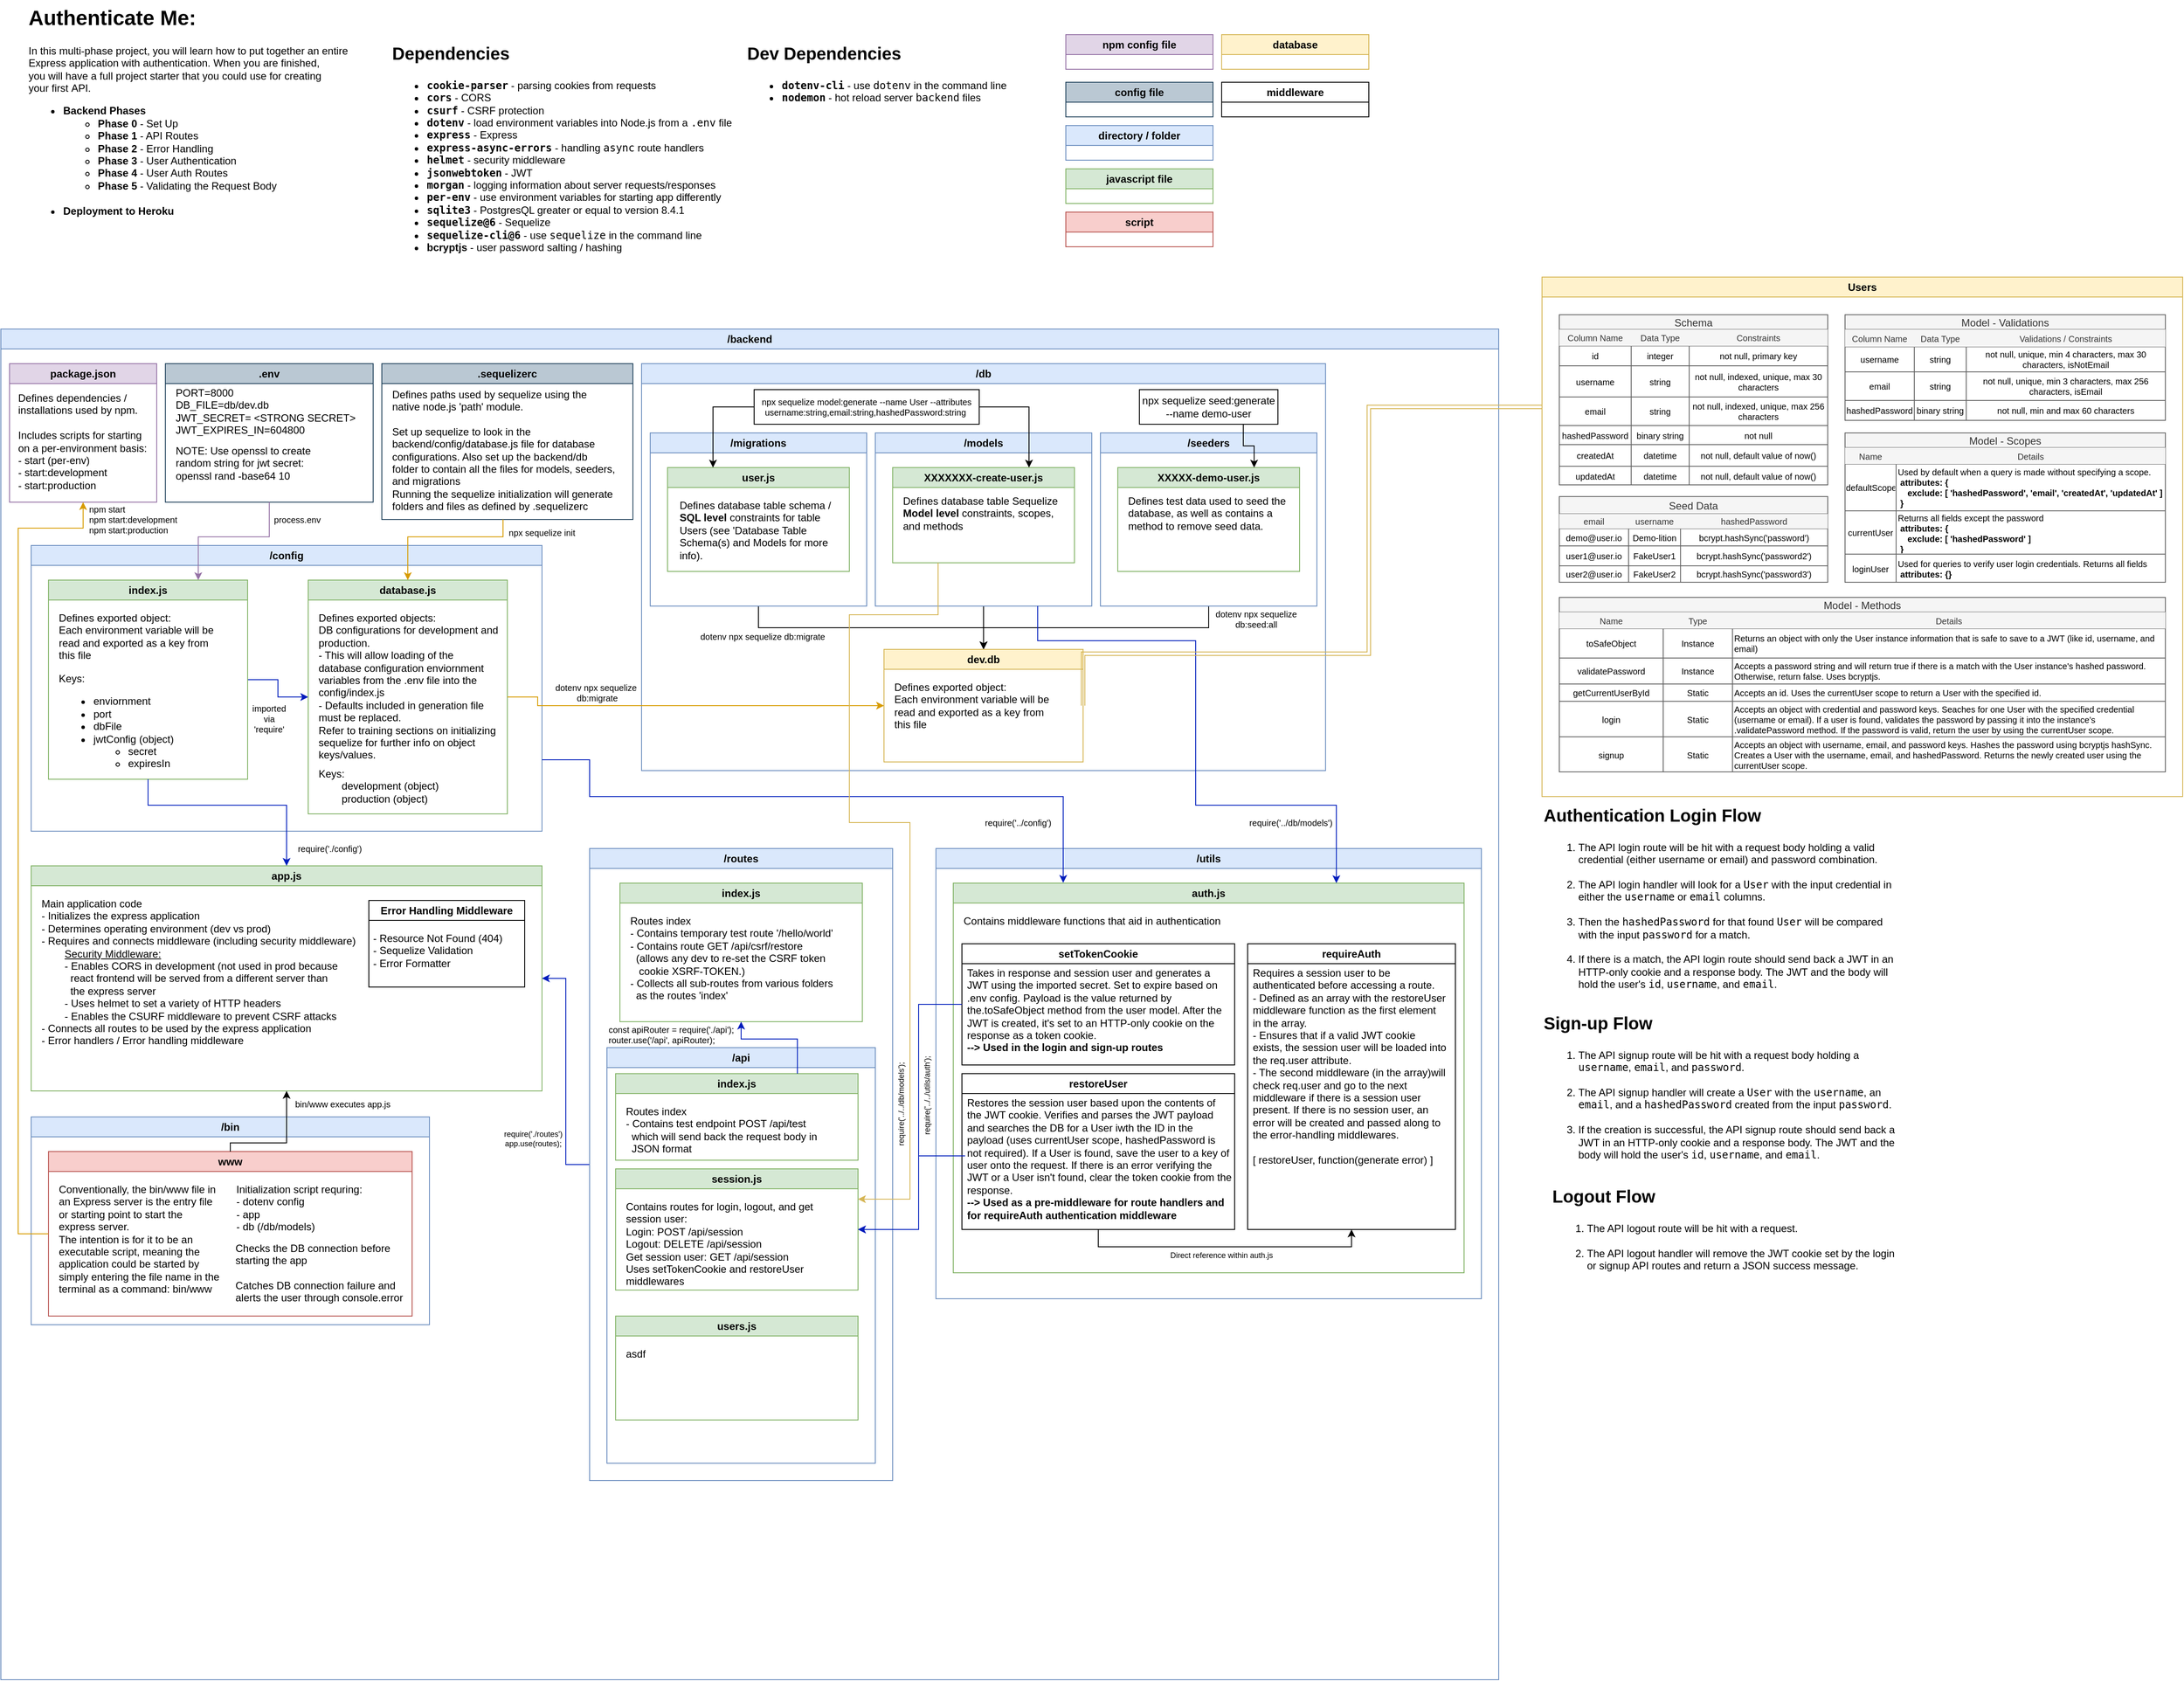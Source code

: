 <mxfile version="24.7.5">
  <diagram name="Page-1" id="1tvuOQJT0n1HeKmIc-OV">
    <mxGraphModel dx="4952" dy="984" grid="1" gridSize="10" guides="1" tooltips="1" connect="1" arrows="1" fold="1" page="1" pageScale="1" pageWidth="3300" pageHeight="2339" math="0" shadow="0">
      <root>
        <mxCell id="0" />
        <mxCell id="1" parent="0" />
        <mxCell id="GpSlVhP3Auss_XkfHNzA-2" value="&lt;h1 style=&quot;margin-top: 0px;&quot;&gt;&lt;font style=&quot;font-size: 20px;&quot;&gt;Dependencies&lt;/font&gt;&lt;/h1&gt;&lt;ul&gt;&lt;li&gt;&lt;code&gt;&lt;b&gt;cookie-parser&lt;/b&gt;&lt;/code&gt; - parsing cookies from requests&lt;/li&gt;&lt;li&gt;&lt;code&gt;&lt;b&gt;cors&lt;/b&gt;&lt;/code&gt; - CORS&lt;/li&gt;&lt;li&gt;&lt;code&gt;&lt;b&gt;csurf&lt;/b&gt;&lt;/code&gt; - CSRF protection&lt;/li&gt;&lt;li&gt;&lt;code&gt;&lt;b&gt;dotenv&lt;/b&gt;&lt;/code&gt; - load environment variables into Node.js from a &lt;code&gt;.env&lt;/code&gt; file&lt;/li&gt;&lt;li&gt;&lt;code&gt;&lt;b&gt;express&lt;/b&gt;&lt;/code&gt; - Express&lt;/li&gt;&lt;li&gt;&lt;code&gt;&lt;b&gt;express-async-errors&lt;/b&gt;&lt;/code&gt; - handling &lt;code&gt;async&lt;/code&gt; route handlers&lt;/li&gt;&lt;li&gt;&lt;code&gt;&lt;b&gt;helmet&lt;/b&gt;&lt;/code&gt; - security middleware&lt;/li&gt;&lt;li&gt;&lt;code&gt;&lt;b&gt;jsonwebtoken&lt;/b&gt;&lt;/code&gt; - JWT&lt;/li&gt;&lt;li&gt;&lt;code&gt;&lt;b&gt;morgan&lt;/b&gt;&lt;/code&gt; - logging information about server requests/responses&lt;/li&gt;&lt;li&gt;&lt;code&gt;&lt;b&gt;per-env&lt;/b&gt;&lt;/code&gt; - use environment variables for starting app differently&lt;/li&gt;&lt;li&gt;&lt;code&gt;&lt;b&gt;sqlite3&lt;/b&gt;&lt;/code&gt; - PostgresQL greater or equal to version 8.4.1&lt;/li&gt;&lt;li&gt;&lt;code&gt;&lt;b&gt;sequelize@6&lt;/b&gt;&lt;/code&gt; - Sequelize&lt;/li&gt;&lt;li&gt;&lt;code&gt;&lt;b&gt;sequelize-cli@6&lt;/b&gt;&lt;/code&gt; - use &lt;code&gt;sequelize&lt;/code&gt; in the command line&lt;/li&gt;&lt;li&gt;&lt;b&gt;bcryptjs&lt;/b&gt;&amp;nbsp;- user password salting / hashing&lt;/li&gt;&lt;/ul&gt;" style="text;html=1;whiteSpace=wrap;overflow=hidden;rounded=0;" parent="1" vertex="1">
          <mxGeometry x="440" y="50" width="410" height="270" as="geometry" />
        </mxCell>
        <mxCell id="GpSlVhP3Auss_XkfHNzA-3" value="&lt;h1 style=&quot;margin-top: 0px;&quot;&gt;&lt;font style=&quot;font-size: 20px;&quot;&gt;Dev Dependencies&lt;/font&gt;&lt;/h1&gt;&lt;ul&gt;&lt;li&gt;&lt;b&gt;&lt;code&gt;dotenv-cli&lt;/code&gt; &lt;/b&gt;- use &lt;code&gt;dotenv&lt;/code&gt; in the command line&lt;/li&gt;&lt;li&gt;&lt;code&gt;&lt;b&gt;nodemon&lt;/b&gt;&lt;/code&gt; - hot reload server &lt;code&gt;backend&lt;/code&gt; files&lt;/li&gt;&lt;/ul&gt;" style="text;html=1;whiteSpace=wrap;overflow=hidden;rounded=0;" parent="1" vertex="1">
          <mxGeometry x="850" y="50" width="380" height="90" as="geometry" />
        </mxCell>
        <mxCell id="GpSlVhP3Auss_XkfHNzA-4" value="&lt;h1 style=&quot;margin-top: 0px;&quot;&gt;Authenticate Me:&lt;/h1&gt;&lt;p&gt;In this multi-phase project, you will learn how to put together an entire&amp;nbsp;&lt;br&gt;&lt;span style=&quot;background-color: initial;&quot;&gt;Express application with authentication. When you are finished, &lt;br&gt;you will have a full project starter that you could use for creating &lt;br&gt;your first&amp;nbsp;&lt;/span&gt;&lt;span style=&quot;background-color: initial;&quot;&gt;API.&lt;/span&gt;&lt;/p&gt;&lt;ul&gt;&lt;li&gt;&lt;b&gt;Backend Phases&lt;/b&gt;&lt;ul&gt;&lt;li&gt;&lt;b&gt;Phase 0&lt;/b&gt; - Set Up&lt;/li&gt;&lt;li&gt;&lt;b&gt;Phase 1&lt;/b&gt; - API Routes&lt;/li&gt;&lt;li&gt;&lt;b&gt;Phase 2&lt;/b&gt; - Error Handling&lt;/li&gt;&lt;li&gt;&lt;b&gt;Phase 3&lt;/b&gt; - User Authentication&lt;/li&gt;&lt;li&gt;&lt;b&gt;Phase 4&lt;/b&gt; - User Auth Routes&lt;/li&gt;&lt;li&gt;&lt;b&gt;Phase 5&lt;/b&gt; - Validating the Request Body&lt;/li&gt;&lt;/ul&gt;&lt;/li&gt;&lt;br&gt;&lt;li&gt;&lt;b&gt;Deployment to Heroku&lt;/b&gt;&lt;/li&gt;&lt;/ul&gt;" style="text;html=1;whiteSpace=wrap;overflow=hidden;rounded=0;" parent="1" vertex="1">
          <mxGeometry x="20" y="10" width="380" height="270" as="geometry" />
        </mxCell>
        <mxCell id="GpSlVhP3Auss_XkfHNzA-41" value="/backend" style="swimlane;whiteSpace=wrap;html=1;startSize=23;fillColor=#dae8fc;strokeColor=#6c8ebf;movable=1;resizable=1;rotatable=1;deletable=1;editable=1;locked=0;connectable=1;" parent="1" vertex="1">
          <mxGeometry x="-10" y="390" width="1730" height="1560" as="geometry" />
        </mxCell>
        <mxCell id="GpSlVhP3Auss_XkfHNzA-20" value=".env" style="swimlane;whiteSpace=wrap;html=1;startSize=23;fillColor=#bac8d3;strokeColor=#23445d;" parent="GpSlVhP3Auss_XkfHNzA-41" vertex="1">
          <mxGeometry x="190" y="40" width="240" height="160" as="geometry" />
        </mxCell>
        <mxCell id="GpSlVhP3Auss_XkfHNzA-35" value="NOTE: Use openssl to create random string for jwt secret:&lt;div&gt;openssl rand -base64 10&lt;/div&gt;" style="text;html=1;align=left;verticalAlign=middle;whiteSpace=wrap;rounded=0;" parent="GpSlVhP3Auss_XkfHNzA-20" vertex="1">
          <mxGeometry x="10" y="90" width="190" height="50" as="geometry" />
        </mxCell>
        <mxCell id="GpSlVhP3Auss_XkfHNzA-21" value="&lt;div&gt;PORT=8000&lt;/div&gt;&lt;div&gt;DB_FILE=db/dev.db&lt;/div&gt;&lt;div&gt;JWT_SECRET= &amp;lt;STRONG SECRET&amp;gt;&lt;/div&gt;&lt;div style=&quot;&quot;&gt;JWT_EXPIRES_IN=604800&lt;/div&gt;" style="text;html=1;align=left;verticalAlign=middle;resizable=0;points=[];autosize=1;strokeColor=none;fillColor=none;" parent="GpSlVhP3Auss_XkfHNzA-20" vertex="1">
          <mxGeometry x="10" y="20" width="230" height="70" as="geometry" />
        </mxCell>
        <mxCell id="GpSlVhP3Auss_XkfHNzA-40" value="/config" style="swimlane;whiteSpace=wrap;html=1;fillColor=#dae8fc;strokeColor=#6c8ebf;" parent="GpSlVhP3Auss_XkfHNzA-41" vertex="1">
          <mxGeometry x="35" y="250" width="590" height="330" as="geometry" />
        </mxCell>
        <mxCell id="GpSlVhP3Auss_XkfHNzA-75" style="edgeStyle=orthogonalEdgeStyle;rounded=0;orthogonalLoop=1;jettySize=auto;html=1;exitX=1;exitY=0.5;exitDx=0;exitDy=0;entryX=0;entryY=0.5;entryDx=0;entryDy=0;fillColor=#0050ef;strokeColor=#001DBC;" parent="GpSlVhP3Auss_XkfHNzA-40" source="GpSlVhP3Auss_XkfHNzA-36" target="GpSlVhP3Auss_XkfHNzA-52" edge="1">
          <mxGeometry relative="1" as="geometry" />
        </mxCell>
        <mxCell id="GpSlVhP3Auss_XkfHNzA-36" value="index.js" style="swimlane;whiteSpace=wrap;html=1;align=center;fillColor=#d5e8d4;strokeColor=#82b366;" parent="GpSlVhP3Auss_XkfHNzA-40" vertex="1">
          <mxGeometry x="20" y="40" width="230" height="230" as="geometry" />
        </mxCell>
        <mxCell id="GpSlVhP3Auss_XkfHNzA-38" value="Defines exported object:&lt;div&gt;Each environment variable will be read and exported as a key from this file&amp;nbsp;&lt;/div&gt;" style="text;html=1;align=left;verticalAlign=top;whiteSpace=wrap;rounded=0;" parent="GpSlVhP3Auss_XkfHNzA-36" vertex="1">
          <mxGeometry x="10" y="30" width="190" height="70" as="geometry" />
        </mxCell>
        <mxCell id="GpSlVhP3Auss_XkfHNzA-39" value="Keys:&lt;div&gt;&lt;ul&gt;&lt;li&gt;enviornment&lt;/li&gt;&lt;li&gt;port&lt;/li&gt;&lt;li&gt;dbFile&lt;/li&gt;&lt;li&gt;jwtConfig (object)&lt;/li&gt;&lt;ul&gt;&lt;li&gt;secret&lt;/li&gt;&lt;li&gt;expiresIn&lt;/li&gt;&lt;/ul&gt;&lt;/ul&gt;&lt;/div&gt;&lt;div&gt;&lt;br&gt;&lt;/div&gt;" style="text;html=1;align=left;verticalAlign=top;whiteSpace=wrap;rounded=0;" parent="GpSlVhP3Auss_XkfHNzA-36" vertex="1">
          <mxGeometry x="10" y="100" width="200" height="110" as="geometry" />
        </mxCell>
        <mxCell id="GpSlVhP3Auss_XkfHNzA-52" value="database.js" style="swimlane;whiteSpace=wrap;html=1;align=center;startSize=23;fillColor=#d5e8d4;strokeColor=#82b366;" parent="GpSlVhP3Auss_XkfHNzA-40" vertex="1">
          <mxGeometry x="320" y="40" width="230" height="270" as="geometry" />
        </mxCell>
        <mxCell id="GpSlVhP3Auss_XkfHNzA-53" value="Defines exported objects:&lt;div&gt;DB configurations for development and production.&amp;nbsp;&lt;/div&gt;&lt;div&gt;- This will allow loading of the database configuration enviornment variables from the .env file into the config/index.js&lt;/div&gt;&lt;div&gt;- Defaults included in generation file must be replaced.&lt;/div&gt;&lt;div&gt;Refer to training sections on initializing sequelize for further info on object keys/values.&lt;/div&gt;" style="text;html=1;align=left;verticalAlign=top;whiteSpace=wrap;rounded=0;" parent="GpSlVhP3Auss_XkfHNzA-52" vertex="1">
          <mxGeometry x="10" y="30" width="210" height="180" as="geometry" />
        </mxCell>
        <mxCell id="GpSlVhP3Auss_XkfHNzA-54" value="Keys:&lt;div&gt;&lt;span style=&quot;white-space: pre;&quot;&gt;&#x9;&lt;/span&gt;development (object)&lt;/div&gt;&lt;div&gt;&lt;span style=&quot;white-space: pre;&quot;&gt;&#x9;&lt;/span&gt;production (object)&lt;br&gt;&lt;div&gt;&lt;br&gt;&lt;/div&gt;&lt;/div&gt;" style="text;html=1;align=left;verticalAlign=top;whiteSpace=wrap;rounded=0;" parent="GpSlVhP3Auss_XkfHNzA-52" vertex="1">
          <mxGeometry x="10" y="210" width="200" height="60" as="geometry" />
        </mxCell>
        <mxCell id="GpSlVhP3Auss_XkfHNzA-76" value="imported via &#39;require&#39;" style="text;html=1;align=center;verticalAlign=middle;whiteSpace=wrap;rounded=0;fontSize=10;" parent="GpSlVhP3Auss_XkfHNzA-40" vertex="1">
          <mxGeometry x="250" y="180" width="50" height="40" as="geometry" />
        </mxCell>
        <mxCell id="GpSlVhP3Auss_XkfHNzA-46" value="/db" style="swimlane;whiteSpace=wrap;html=1;fillColor=#dae8fc;strokeColor=#6c8ebf;movable=1;resizable=1;rotatable=1;deletable=1;editable=1;locked=0;connectable=1;" parent="GpSlVhP3Auss_XkfHNzA-41" vertex="1">
          <mxGeometry x="740" y="40" width="790" height="470" as="geometry" />
        </mxCell>
        <mxCell id="TN3s48xv0ag6netvd0yR-34" style="edgeStyle=orthogonalEdgeStyle;rounded=0;orthogonalLoop=1;jettySize=auto;html=1;exitX=0.5;exitY=1;exitDx=0;exitDy=0;entryX=0.5;entryY=0;entryDx=0;entryDy=0;" parent="GpSlVhP3Auss_XkfHNzA-46" source="GpSlVhP3Auss_XkfHNzA-77" target="GpSlVhP3Auss_XkfHNzA-80" edge="1">
          <mxGeometry relative="1" as="geometry" />
        </mxCell>
        <mxCell id="GpSlVhP3Auss_XkfHNzA-77" value="/migrations" style="swimlane;whiteSpace=wrap;html=1;fillColor=#dae8fc;strokeColor=#6c8ebf;movable=1;resizable=1;rotatable=1;deletable=1;editable=1;locked=0;connectable=1;" parent="GpSlVhP3Auss_XkfHNzA-46" vertex="1">
          <mxGeometry x="10" y="80" width="250" height="200" as="geometry" />
        </mxCell>
        <mxCell id="xRNBOfDQ-NbFJoLuyLIO-27" value="user.js" style="swimlane;whiteSpace=wrap;html=1;align=center;fillColor=#d5e8d4;strokeColor=#82b366;" vertex="1" parent="GpSlVhP3Auss_XkfHNzA-77">
          <mxGeometry x="20" y="40" width="210" height="120" as="geometry" />
        </mxCell>
        <mxCell id="xRNBOfDQ-NbFJoLuyLIO-29" value="Defines database table schema / &lt;b&gt;SQL level&lt;/b&gt; constraints for table Users (see &#39;Database Table Schema(s) and Models for more info)." style="text;html=1;align=left;verticalAlign=top;whiteSpace=wrap;rounded=0;" vertex="1" parent="xRNBOfDQ-NbFJoLuyLIO-27">
          <mxGeometry x="11.5" y="30" width="190" height="70" as="geometry" />
        </mxCell>
        <mxCell id="TN3s48xv0ag6netvd0yR-37" style="edgeStyle=orthogonalEdgeStyle;rounded=0;orthogonalLoop=1;jettySize=auto;html=1;exitX=0.5;exitY=1;exitDx=0;exitDy=0;entryX=0.5;entryY=0;entryDx=0;entryDy=0;" parent="GpSlVhP3Auss_XkfHNzA-46" source="GpSlVhP3Auss_XkfHNzA-78" target="GpSlVhP3Auss_XkfHNzA-80" edge="1">
          <mxGeometry relative="1" as="geometry" />
        </mxCell>
        <mxCell id="GpSlVhP3Auss_XkfHNzA-78" value="/models" style="swimlane;whiteSpace=wrap;html=1;fillColor=#dae8fc;strokeColor=#6c8ebf;movable=1;resizable=1;rotatable=1;deletable=1;editable=1;locked=0;connectable=1;" parent="GpSlVhP3Auss_XkfHNzA-46" vertex="1">
          <mxGeometry x="270" y="80" width="250" height="200" as="geometry" />
        </mxCell>
        <mxCell id="xRNBOfDQ-NbFJoLuyLIO-28" value="XXXXXXX-create-user.js" style="swimlane;whiteSpace=wrap;html=1;align=center;fillColor=#d5e8d4;strokeColor=#82b366;" vertex="1" parent="GpSlVhP3Auss_XkfHNzA-78">
          <mxGeometry x="20" y="40" width="210" height="110" as="geometry" />
        </mxCell>
        <mxCell id="xRNBOfDQ-NbFJoLuyLIO-39" value="Defines database table Sequelize &lt;b&gt;Model level&lt;/b&gt;&amp;nbsp;constraints, scopes, and methods" style="text;html=1;align=left;verticalAlign=top;whiteSpace=wrap;rounded=0;" vertex="1" parent="xRNBOfDQ-NbFJoLuyLIO-28">
          <mxGeometry x="10" y="25" width="190" height="70" as="geometry" />
        </mxCell>
        <mxCell id="TN3s48xv0ag6netvd0yR-36" style="edgeStyle=orthogonalEdgeStyle;rounded=0;orthogonalLoop=1;jettySize=auto;html=1;exitX=0.5;exitY=1;exitDx=0;exitDy=0;entryX=0.5;entryY=0;entryDx=0;entryDy=0;" parent="GpSlVhP3Auss_XkfHNzA-46" source="GpSlVhP3Auss_XkfHNzA-79" target="GpSlVhP3Auss_XkfHNzA-80" edge="1">
          <mxGeometry relative="1" as="geometry" />
        </mxCell>
        <mxCell id="GpSlVhP3Auss_XkfHNzA-79" value="/seeders" style="swimlane;whiteSpace=wrap;html=1;fillColor=#dae8fc;strokeColor=#6c8ebf;movable=1;resizable=1;rotatable=1;deletable=1;editable=1;locked=0;connectable=1;" parent="GpSlVhP3Auss_XkfHNzA-46" vertex="1">
          <mxGeometry x="530" y="80" width="250" height="200" as="geometry" />
        </mxCell>
        <mxCell id="xRNBOfDQ-NbFJoLuyLIO-44" value="XXXXX-demo-user.js" style="swimlane;whiteSpace=wrap;html=1;align=center;fillColor=#d5e8d4;strokeColor=#82b366;" vertex="1" parent="GpSlVhP3Auss_XkfHNzA-79">
          <mxGeometry x="20" y="40" width="210" height="120" as="geometry" />
        </mxCell>
        <mxCell id="xRNBOfDQ-NbFJoLuyLIO-45" value="Defines test data used to seed the database, as well as contains a method to remove seed data." style="text;html=1;align=left;verticalAlign=top;whiteSpace=wrap;rounded=0;" vertex="1" parent="xRNBOfDQ-NbFJoLuyLIO-44">
          <mxGeometry x="10" y="25" width="190" height="70" as="geometry" />
        </mxCell>
        <mxCell id="GpSlVhP3Auss_XkfHNzA-80" value="dev.db" style="swimlane;whiteSpace=wrap;html=1;align=center;fillColor=#fff2cc;strokeColor=#d6b656;" parent="GpSlVhP3Auss_XkfHNzA-46" vertex="1">
          <mxGeometry x="280" y="330" width="230" height="130" as="geometry" />
        </mxCell>
        <mxCell id="GpSlVhP3Auss_XkfHNzA-81" value="Defines exported object:&lt;div&gt;Each environment variable will be read and exported as a key from this file&amp;nbsp;&lt;/div&gt;" style="text;html=1;align=left;verticalAlign=top;whiteSpace=wrap;rounded=0;" parent="GpSlVhP3Auss_XkfHNzA-80" vertex="1">
          <mxGeometry x="10" y="30" width="190" height="70" as="geometry" />
        </mxCell>
        <mxCell id="xRNBOfDQ-NbFJoLuyLIO-35" style="edgeStyle=orthogonalEdgeStyle;rounded=0;orthogonalLoop=1;jettySize=auto;html=1;exitX=0;exitY=0.5;exitDx=0;exitDy=0;entryX=0.25;entryY=0;entryDx=0;entryDy=0;" edge="1" parent="GpSlVhP3Auss_XkfHNzA-46" source="xRNBOfDQ-NbFJoLuyLIO-31" target="xRNBOfDQ-NbFJoLuyLIO-27">
          <mxGeometry relative="1" as="geometry" />
        </mxCell>
        <mxCell id="xRNBOfDQ-NbFJoLuyLIO-36" style="edgeStyle=orthogonalEdgeStyle;rounded=0;orthogonalLoop=1;jettySize=auto;html=1;exitX=1;exitY=0.5;exitDx=0;exitDy=0;entryX=0.75;entryY=0;entryDx=0;entryDy=0;" edge="1" parent="GpSlVhP3Auss_XkfHNzA-46" source="xRNBOfDQ-NbFJoLuyLIO-31" target="xRNBOfDQ-NbFJoLuyLIO-28">
          <mxGeometry relative="1" as="geometry" />
        </mxCell>
        <mxCell id="xRNBOfDQ-NbFJoLuyLIO-31" value="npx sequelize model:generate --name User --attributes username:string,email:string,hashedPassword:string&amp;nbsp;" style="text;html=1;align=center;verticalAlign=middle;whiteSpace=wrap;rounded=0;fontSize=10;strokeColor=default;" vertex="1" parent="GpSlVhP3Auss_XkfHNzA-46">
          <mxGeometry x="130" y="30" width="260" height="40" as="geometry" />
        </mxCell>
        <mxCell id="xRNBOfDQ-NbFJoLuyLIO-38" value="dotenv npx sequelize&lt;span style=&quot;background-color: initial;&quot;&gt;&amp;nbsp;db:migrate&lt;/span&gt;" style="text;html=1;align=center;verticalAlign=middle;whiteSpace=wrap;rounded=0;fontSize=10;" vertex="1" parent="GpSlVhP3Auss_XkfHNzA-46">
          <mxGeometry x="50" y="310" width="180" height="10" as="geometry" />
        </mxCell>
        <mxCell id="xRNBOfDQ-NbFJoLuyLIO-40" value="dotenv npx sequelize&lt;br&gt;&lt;span style=&quot;background-color: initial;&quot;&gt;db:seed:all&lt;/span&gt;" style="text;html=1;align=center;verticalAlign=middle;whiteSpace=wrap;rounded=0;fontSize=10;" vertex="1" parent="GpSlVhP3Auss_XkfHNzA-46">
          <mxGeometry x="660" y="290" width="100" height="10" as="geometry" />
        </mxCell>
        <mxCell id="xRNBOfDQ-NbFJoLuyLIO-46" style="edgeStyle=orthogonalEdgeStyle;rounded=0;orthogonalLoop=1;jettySize=auto;html=1;exitX=0.75;exitY=1;exitDx=0;exitDy=0;entryX=0.75;entryY=0;entryDx=0;entryDy=0;" edge="1" parent="GpSlVhP3Auss_XkfHNzA-46" source="xRNBOfDQ-NbFJoLuyLIO-43" target="xRNBOfDQ-NbFJoLuyLIO-44">
          <mxGeometry relative="1" as="geometry" />
        </mxCell>
        <mxCell id="xRNBOfDQ-NbFJoLuyLIO-43" value="&lt;span style=&quot;font-size: 12px; text-align: left;&quot;&gt;npx sequelize seed:generate --name demo-user&lt;/span&gt;" style="text;html=1;align=center;verticalAlign=middle;whiteSpace=wrap;rounded=0;fontSize=10;strokeColor=default;" vertex="1" parent="GpSlVhP3Auss_XkfHNzA-46">
          <mxGeometry x="575" y="30" width="160" height="40" as="geometry" />
        </mxCell>
        <mxCell id="GpSlVhP3Auss_XkfHNzA-47" value=".sequelizerc" style="swimlane;whiteSpace=wrap;html=1;fillColor=#bac8d3;strokeColor=#23445d;" parent="GpSlVhP3Auss_XkfHNzA-41" vertex="1">
          <mxGeometry x="440" y="40" width="290" height="180" as="geometry" />
        </mxCell>
        <mxCell id="GpSlVhP3Auss_XkfHNzA-51" value="Defines paths used by sequelize using the native node.js &#39;path&#39; module.&lt;div&gt;&lt;br&gt;&lt;/div&gt;&lt;div&gt;Set up sequelize to look in the backend/config/database.js file for database configurations. Also set up the backend/db folder to contain all the files for models, seeders, and migrations&lt;/div&gt;&lt;div&gt;Running the sequelize initialization will generate folders and files as defined by .sequelizerc&lt;/div&gt;" style="text;html=1;align=left;verticalAlign=middle;whiteSpace=wrap;rounded=0;" parent="GpSlVhP3Auss_XkfHNzA-47" vertex="1">
          <mxGeometry x="10" y="20" width="260" height="160" as="geometry" />
        </mxCell>
        <mxCell id="GpSlVhP3Auss_XkfHNzA-63" value="npx sequelize init" style="text;html=1;align=center;verticalAlign=middle;whiteSpace=wrap;rounded=0;fontSize=10;" parent="GpSlVhP3Auss_XkfHNzA-41" vertex="1">
          <mxGeometry x="570" y="220" width="110" height="30" as="geometry" />
        </mxCell>
        <mxCell id="GpSlVhP3Auss_XkfHNzA-74" style="edgeStyle=orthogonalEdgeStyle;rounded=0;orthogonalLoop=1;jettySize=auto;html=1;exitX=0.5;exitY=1;exitDx=0;exitDy=0;entryX=0.5;entryY=0;entryDx=0;entryDy=0;fillColor=#ffe6cc;strokeColor=#d79b00;" parent="GpSlVhP3Auss_XkfHNzA-41" source="GpSlVhP3Auss_XkfHNzA-51" target="GpSlVhP3Auss_XkfHNzA-52" edge="1">
          <mxGeometry relative="1" as="geometry">
            <Array as="points">
              <mxPoint x="580" y="240" />
              <mxPoint x="470" y="240" />
            </Array>
          </mxGeometry>
        </mxCell>
        <mxCell id="GpSlVhP3Auss_XkfHNzA-83" style="edgeStyle=orthogonalEdgeStyle;rounded=0;orthogonalLoop=1;jettySize=auto;html=1;exitX=1;exitY=0.5;exitDx=0;exitDy=0;entryX=0;entryY=0.5;entryDx=0;entryDy=0;fillColor=#ffe6cc;strokeColor=#d79b00;" parent="GpSlVhP3Auss_XkfHNzA-41" source="GpSlVhP3Auss_XkfHNzA-52" target="GpSlVhP3Auss_XkfHNzA-80" edge="1">
          <mxGeometry relative="1" as="geometry">
            <Array as="points">
              <mxPoint x="620" y="425" />
              <mxPoint x="620" y="435" />
            </Array>
          </mxGeometry>
        </mxCell>
        <mxCell id="GpSlVhP3Auss_XkfHNzA-85" value="process.env" style="text;html=1;align=center;verticalAlign=middle;whiteSpace=wrap;rounded=0;fontSize=10;" parent="GpSlVhP3Auss_XkfHNzA-41" vertex="1">
          <mxGeometry x="300" y="210" width="85" height="20" as="geometry" />
        </mxCell>
        <mxCell id="GpSlVhP3Auss_XkfHNzA-86" value="app.js" style="swimlane;whiteSpace=wrap;html=1;align=center;fillColor=#d5e8d4;strokeColor=#82b366;" parent="GpSlVhP3Auss_XkfHNzA-41" vertex="1">
          <mxGeometry x="35" y="620" width="590" height="260" as="geometry" />
        </mxCell>
        <mxCell id="GpSlVhP3Auss_XkfHNzA-87" value="Main application code&lt;div&gt;- Initializes the express application&lt;/div&gt;&lt;div&gt;- Determines operating environment (dev vs prod)&lt;/div&gt;&lt;div&gt;- Requires and connects middleware (including security middleware)&lt;/div&gt;&lt;div&gt;&lt;span style=&quot;white-space: pre;&quot;&gt;&#x9;&lt;/span&gt;&lt;u&gt;Security Middleware:&lt;/u&gt;&lt;/div&gt;&lt;div&gt;&lt;span style=&quot;white-space: pre;&quot;&gt;&#x9;&lt;/span&gt;- Enables CORS in development (not used in prod because&lt;br&gt;&lt;/div&gt;&lt;div&gt;&lt;span style=&quot;white-space: pre;&quot;&gt;&#x9;&lt;/span&gt;&amp;nbsp; react frontend will be served from a different server than&lt;br&gt;&lt;/div&gt;&lt;div&gt;&lt;span style=&quot;white-space: pre;&quot;&gt;&#x9;&lt;/span&gt;&amp;nbsp; the express server&lt;br&gt;&lt;/div&gt;&lt;div&gt;&lt;span style=&quot;white-space: pre;&quot;&gt;&#x9;&lt;/span&gt;- Uses helmet to set a variety of HTTP headers&lt;br&gt;&lt;/div&gt;&lt;div&gt;&lt;span style=&quot;white-space: pre;&quot;&gt;&#x9;&lt;/span&gt;- Enables the CSURF middleware to prevent CSRF attacks&lt;br&gt;&lt;/div&gt;&lt;div&gt;- Connects all routes to be used by the express application&lt;/div&gt;&lt;div&gt;- Error handlers / Error handling middleware&lt;/div&gt;" style="text;html=1;align=left;verticalAlign=top;whiteSpace=wrap;rounded=0;" parent="GpSlVhP3Auss_XkfHNzA-86" vertex="1">
          <mxGeometry x="10" y="30" width="370" height="220" as="geometry" />
        </mxCell>
        <mxCell id="Vh5eemPmoigoI3z--_Fc-7" value="Error Handling Middleware" style="swimlane;whiteSpace=wrap;html=1;align=center;" parent="GpSlVhP3Auss_XkfHNzA-86" vertex="1">
          <mxGeometry x="390" y="40" width="180" height="100" as="geometry" />
        </mxCell>
        <mxCell id="Vh5eemPmoigoI3z--_Fc-8" value="- Resource Not Found (404)&lt;div&gt;- Sequelize Validation&lt;/div&gt;&lt;div&gt;- Error Formatter&lt;/div&gt;&lt;div&gt;&lt;br&gt;&lt;/div&gt;" style="text;html=1;align=left;verticalAlign=top;whiteSpace=wrap;rounded=0;" parent="Vh5eemPmoigoI3z--_Fc-7" vertex="1">
          <mxGeometry x="2.5" y="30" width="155" height="60" as="geometry" />
        </mxCell>
        <mxCell id="GpSlVhP3Auss_XkfHNzA-89" style="edgeStyle=orthogonalEdgeStyle;rounded=0;orthogonalLoop=1;jettySize=auto;html=1;exitX=0.5;exitY=1;exitDx=0;exitDy=0;entryX=0.5;entryY=0;entryDx=0;entryDy=0;fillColor=#0050ef;strokeColor=#001DBC;" parent="GpSlVhP3Auss_XkfHNzA-41" source="GpSlVhP3Auss_XkfHNzA-36" target="GpSlVhP3Auss_XkfHNzA-86" edge="1">
          <mxGeometry relative="1" as="geometry">
            <Array as="points">
              <mxPoint x="170" y="550" />
              <mxPoint x="330" y="550" />
            </Array>
          </mxGeometry>
        </mxCell>
        <mxCell id="GpSlVhP3Auss_XkfHNzA-90" value="require(&#39;./config&#39;)" style="text;html=1;align=center;verticalAlign=middle;whiteSpace=wrap;rounded=0;fontSize=10;" parent="GpSlVhP3Auss_XkfHNzA-41" vertex="1">
          <mxGeometry x="340" y="590" width="80" height="20" as="geometry" />
        </mxCell>
        <mxCell id="GpSlVhP3Auss_XkfHNzA-99" style="edgeStyle=orthogonalEdgeStyle;rounded=0;orthogonalLoop=1;jettySize=auto;html=1;exitX=0;exitY=0.5;exitDx=0;exitDy=0;entryX=1;entryY=0.5;entryDx=0;entryDy=0;fillColor=#0050ef;strokeColor=#001DBC;" parent="GpSlVhP3Auss_XkfHNzA-41" source="GpSlVhP3Auss_XkfHNzA-98" target="GpSlVhP3Auss_XkfHNzA-86" edge="1">
          <mxGeometry relative="1" as="geometry" />
        </mxCell>
        <mxCell id="GpSlVhP3Auss_XkfHNzA-98" value="/routes" style="swimlane;whiteSpace=wrap;html=1;fillColor=#dae8fc;strokeColor=#6c8ebf;movable=1;resizable=1;rotatable=1;deletable=1;editable=1;locked=0;connectable=1;" parent="GpSlVhP3Auss_XkfHNzA-41" vertex="1">
          <mxGeometry x="680" y="600" width="350" height="730" as="geometry" />
        </mxCell>
        <mxCell id="GpSlVhP3Auss_XkfHNzA-101" value="index.js" style="swimlane;whiteSpace=wrap;html=1;align=center;fillColor=#d5e8d4;strokeColor=#82b366;" parent="GpSlVhP3Auss_XkfHNzA-98" vertex="1">
          <mxGeometry x="35" y="40" width="280" height="160" as="geometry" />
        </mxCell>
        <mxCell id="GpSlVhP3Auss_XkfHNzA-102" value="Routes index&lt;div&gt;- Contains temporary test route &#39;/hello/world&#39;&lt;/div&gt;&lt;div&gt;- Contains route GET /api/csrf/restore&lt;/div&gt;&lt;div&gt;&amp;nbsp; (allows any dev to re-set the CSRF token&lt;br&gt;&amp;nbsp; &amp;nbsp;cookie XSRF-TOKEN.)&lt;/div&gt;&lt;div&gt;- Collects all sub-routes from various folders&lt;br&gt;&amp;nbsp; as the routes &#39;index&#39;&lt;/div&gt;" style="text;html=1;align=left;verticalAlign=top;whiteSpace=wrap;rounded=0;" parent="GpSlVhP3Auss_XkfHNzA-101" vertex="1">
          <mxGeometry x="10" y="30" width="250" height="110" as="geometry" />
        </mxCell>
        <mxCell id="Vh5eemPmoigoI3z--_Fc-1" value="/api" style="swimlane;whiteSpace=wrap;html=1;fillColor=#dae8fc;strokeColor=#6c8ebf;movable=1;resizable=1;rotatable=1;deletable=1;editable=1;locked=0;connectable=1;" parent="GpSlVhP3Auss_XkfHNzA-98" vertex="1">
          <mxGeometry x="20" y="230" width="310" height="480" as="geometry" />
        </mxCell>
        <mxCell id="Vh5eemPmoigoI3z--_Fc-2" value="index.js" style="swimlane;whiteSpace=wrap;html=1;align=center;fillColor=#d5e8d4;strokeColor=#82b366;" parent="Vh5eemPmoigoI3z--_Fc-1" vertex="1">
          <mxGeometry x="10" y="30" width="280" height="100" as="geometry" />
        </mxCell>
        <mxCell id="Vh5eemPmoigoI3z--_Fc-3" value="Routes index&lt;div&gt;- Contains test endpoint POST /api/test&lt;br&gt;&amp;nbsp; which will send back the request body in&lt;br&gt;&amp;nbsp; JSON format&lt;/div&gt;" style="text;html=1;align=left;verticalAlign=top;whiteSpace=wrap;rounded=0;" parent="Vh5eemPmoigoI3z--_Fc-2" vertex="1">
          <mxGeometry x="10" y="30" width="250" height="70" as="geometry" />
        </mxCell>
        <mxCell id="xRNBOfDQ-NbFJoLuyLIO-294" value="session.js" style="swimlane;whiteSpace=wrap;html=1;align=center;fillColor=#d5e8d4;strokeColor=#82b366;" vertex="1" parent="Vh5eemPmoigoI3z--_Fc-1">
          <mxGeometry x="10" y="140" width="280" height="140" as="geometry" />
        </mxCell>
        <mxCell id="xRNBOfDQ-NbFJoLuyLIO-295" value="Contains routes for login, logout, and get session user:&lt;div&gt;&lt;div&gt;Login: POST /api/session&lt;/div&gt;&lt;div&gt;Logout: DELETE /api/session&lt;/div&gt;&lt;div&gt;Get session user: GET /api/session&lt;/div&gt;&lt;/div&gt;&lt;div&gt;Uses setTokenCookie and restoreUser middlewares&lt;/div&gt;" style="text;html=1;align=left;verticalAlign=top;whiteSpace=wrap;rounded=0;" vertex="1" parent="xRNBOfDQ-NbFJoLuyLIO-294">
          <mxGeometry x="10" y="30" width="250" height="110" as="geometry" />
        </mxCell>
        <mxCell id="xRNBOfDQ-NbFJoLuyLIO-296" value="users.js" style="swimlane;whiteSpace=wrap;html=1;align=center;fillColor=#d5e8d4;strokeColor=#82b366;" vertex="1" parent="Vh5eemPmoigoI3z--_Fc-1">
          <mxGeometry x="10" y="310" width="280" height="120" as="geometry" />
        </mxCell>
        <mxCell id="xRNBOfDQ-NbFJoLuyLIO-297" value="asdf" style="text;html=1;align=left;verticalAlign=top;whiteSpace=wrap;rounded=0;" vertex="1" parent="xRNBOfDQ-NbFJoLuyLIO-296">
          <mxGeometry x="10" y="30" width="250" height="90" as="geometry" />
        </mxCell>
        <mxCell id="Vh5eemPmoigoI3z--_Fc-6" value="&lt;div&gt;const apiRouter = require(&#39;./api&#39;);&lt;/div&gt;&lt;div&gt;router.use(&#39;/api&#39;, apiRouter);&lt;/div&gt;" style="text;html=1;align=left;verticalAlign=middle;whiteSpace=wrap;rounded=0;fontSize=10;" parent="GpSlVhP3Auss_XkfHNzA-98" vertex="1">
          <mxGeometry x="20" y="200" width="150" height="30" as="geometry" />
        </mxCell>
        <mxCell id="xRNBOfDQ-NbFJoLuyLIO-183" style="edgeStyle=orthogonalEdgeStyle;rounded=0;orthogonalLoop=1;jettySize=auto;html=1;exitX=0.75;exitY=0;exitDx=0;exitDy=0;entryX=0.5;entryY=1;entryDx=0;entryDy=0;fillColor=#0050ef;strokeColor=#001DBC;" edge="1" parent="GpSlVhP3Auss_XkfHNzA-98" source="Vh5eemPmoigoI3z--_Fc-2" target="GpSlVhP3Auss_XkfHNzA-101">
          <mxGeometry relative="1" as="geometry">
            <Array as="points">
              <mxPoint x="240" y="220" />
              <mxPoint x="175" y="220" />
            </Array>
          </mxGeometry>
        </mxCell>
        <mxCell id="GpSlVhP3Auss_XkfHNzA-100" value="require(&#39;./routes&#39;)&lt;div style=&quot;font-size: 9px;&quot;&gt;app.use(routes);&lt;/div&gt;" style="text;html=1;align=center;verticalAlign=middle;whiteSpace=wrap;rounded=0;fontSize=9;" parent="GpSlVhP3Auss_XkfHNzA-41" vertex="1">
          <mxGeometry x="570" y="920" width="90" height="30" as="geometry" />
        </mxCell>
        <mxCell id="GpSlVhP3Auss_XkfHNzA-105" value="/bin" style="swimlane;whiteSpace=wrap;html=1;fillColor=#dae8fc;strokeColor=#6c8ebf;movable=1;resizable=1;rotatable=1;deletable=1;editable=1;locked=0;connectable=1;" parent="GpSlVhP3Auss_XkfHNzA-41" vertex="1">
          <mxGeometry x="35" y="910" width="460" height="240" as="geometry" />
        </mxCell>
        <mxCell id="GpSlVhP3Auss_XkfHNzA-106" value="www" style="swimlane;whiteSpace=wrap;html=1;align=center;fillColor=#f8cecc;strokeColor=#b85450;" parent="GpSlVhP3Auss_XkfHNzA-105" vertex="1">
          <mxGeometry x="20" y="40" width="420" height="190" as="geometry" />
        </mxCell>
        <mxCell id="GpSlVhP3Auss_XkfHNzA-107" value="Conventionally, the bin/www file in an Express server is the entry file or starting point to start the express server.&lt;div&gt;The intention is for it to be an executable script, meaning the application could be started by simply entering the file name in the terminal as a command: bin/www&lt;/div&gt;" style="text;html=1;align=left;verticalAlign=top;whiteSpace=wrap;rounded=0;" parent="GpSlVhP3Auss_XkfHNzA-106" vertex="1">
          <mxGeometry x="10" y="30" width="190" height="140" as="geometry" />
        </mxCell>
        <mxCell id="GpSlVhP3Auss_XkfHNzA-108" value="Initialization script requring:&lt;div&gt;- dotenv config&lt;/div&gt;&lt;div&gt;- app&lt;/div&gt;&lt;div&gt;- db (/db/models)&lt;/div&gt;&lt;div&gt;&lt;br&gt;&lt;/div&gt;&lt;div&gt;&lt;br&gt;&lt;/div&gt;" style="text;html=1;align=left;verticalAlign=top;whiteSpace=wrap;rounded=0;" parent="GpSlVhP3Auss_XkfHNzA-106" vertex="1">
          <mxGeometry x="215" y="30" width="190" height="70" as="geometry" />
        </mxCell>
        <mxCell id="GpSlVhP3Auss_XkfHNzA-109" value="&lt;div style=&quot;text-align: left;&quot;&gt;Checks the DB connection before starting the app&lt;/div&gt;&lt;div style=&quot;text-align: left;&quot;&gt;&lt;br&gt;&lt;/div&gt;&lt;div style=&quot;text-align: left;&quot;&gt;Catches DB connection failure and alerts the user through console.error&lt;/div&gt;" style="text;html=1;align=center;verticalAlign=middle;whiteSpace=wrap;rounded=0;" parent="GpSlVhP3Auss_XkfHNzA-106" vertex="1">
          <mxGeometry x="215" y="100" width="210" height="80" as="geometry" />
        </mxCell>
        <mxCell id="GpSlVhP3Auss_XkfHNzA-112" style="edgeStyle=orthogonalEdgeStyle;rounded=0;orthogonalLoop=1;jettySize=auto;html=1;exitX=0.5;exitY=0;exitDx=0;exitDy=0;entryX=0.5;entryY=1;entryDx=0;entryDy=0;" parent="GpSlVhP3Auss_XkfHNzA-41" source="GpSlVhP3Auss_XkfHNzA-106" target="GpSlVhP3Auss_XkfHNzA-86" edge="1">
          <mxGeometry relative="1" as="geometry">
            <Array as="points">
              <mxPoint x="265" y="940" />
              <mxPoint x="330" y="940" />
            </Array>
          </mxGeometry>
        </mxCell>
        <mxCell id="GpSlVhP3Auss_XkfHNzA-113" value="package.json" style="swimlane;whiteSpace=wrap;html=1;fillColor=#e1d5e7;strokeColor=#9673a6;" parent="GpSlVhP3Auss_XkfHNzA-41" vertex="1">
          <mxGeometry x="10" y="40" width="170" height="160" as="geometry" />
        </mxCell>
        <mxCell id="GpSlVhP3Auss_XkfHNzA-114" value="Defines dependencies / installations used by npm.&lt;div&gt;&lt;br&gt;&lt;/div&gt;&lt;div&gt;Includes scripts for starting on a per-environment basis:&lt;/div&gt;&lt;div&gt;- start (per-env)&lt;/div&gt;&lt;div&gt;- start:development&lt;/div&gt;&lt;div&gt;- start:production&lt;/div&gt;" style="text;html=1;align=left;verticalAlign=middle;whiteSpace=wrap;rounded=0;" parent="GpSlVhP3Auss_XkfHNzA-113" vertex="1">
          <mxGeometry x="7.5" y="30" width="155" height="120" as="geometry" />
        </mxCell>
        <mxCell id="GpSlVhP3Auss_XkfHNzA-116" style="edgeStyle=orthogonalEdgeStyle;rounded=0;orthogonalLoop=1;jettySize=auto;html=1;exitX=0;exitY=0.5;exitDx=0;exitDy=0;entryX=0.5;entryY=1;entryDx=0;entryDy=0;fillColor=#ffe6cc;strokeColor=#d79b00;" parent="GpSlVhP3Auss_XkfHNzA-41" source="GpSlVhP3Auss_XkfHNzA-106" target="GpSlVhP3Auss_XkfHNzA-113" edge="1">
          <mxGeometry relative="1" as="geometry">
            <Array as="points">
              <mxPoint x="20" y="1045" />
              <mxPoint x="20" y="230" />
              <mxPoint x="95" y="230" />
            </Array>
          </mxGeometry>
        </mxCell>
        <mxCell id="GpSlVhP3Auss_XkfHNzA-117" value="npm start&lt;div&gt;npm start:development&lt;/div&gt;&lt;div&gt;npm start:production&lt;/div&gt;" style="text;html=1;align=left;verticalAlign=middle;whiteSpace=wrap;rounded=0;fontSize=10;" parent="GpSlVhP3Auss_XkfHNzA-41" vertex="1">
          <mxGeometry x="100" y="200" width="110" height="40" as="geometry" />
        </mxCell>
        <mxCell id="GpSlVhP3Auss_XkfHNzA-84" value="dotenv npx sequelize&lt;div&gt;&amp;nbsp;db:migrate&lt;/div&gt;" style="text;html=1;align=center;verticalAlign=middle;whiteSpace=wrap;rounded=0;fontSize=10;" parent="GpSlVhP3Auss_XkfHNzA-41" vertex="1">
          <mxGeometry x="635" y="400" width="105" height="40" as="geometry" />
        </mxCell>
        <mxCell id="Vh5eemPmoigoI3z--_Fc-11" value="bin/www executes app.js" style="text;html=1;align=center;verticalAlign=middle;whiteSpace=wrap;rounded=0;fontSize=10;" parent="GpSlVhP3Auss_XkfHNzA-41" vertex="1">
          <mxGeometry x="335" y="880" width="120" height="30" as="geometry" />
        </mxCell>
        <mxCell id="xRNBOfDQ-NbFJoLuyLIO-41" style="edgeStyle=orthogonalEdgeStyle;rounded=0;orthogonalLoop=1;jettySize=auto;html=1;exitX=0.5;exitY=1;exitDx=0;exitDy=0;entryX=0.75;entryY=0;entryDx=0;entryDy=0;fillColor=#e1d5e7;strokeColor=#9673a6;" edge="1" parent="GpSlVhP3Auss_XkfHNzA-41" source="GpSlVhP3Auss_XkfHNzA-20" target="GpSlVhP3Auss_XkfHNzA-36">
          <mxGeometry relative="1" as="geometry">
            <Array as="points">
              <mxPoint x="310" y="240" />
              <mxPoint x="228" y="240" />
              <mxPoint x="228" y="290" />
            </Array>
          </mxGeometry>
        </mxCell>
        <mxCell id="xRNBOfDQ-NbFJoLuyLIO-184" value="/utils" style="swimlane;whiteSpace=wrap;html=1;fillColor=#dae8fc;strokeColor=#6c8ebf;movable=1;resizable=1;rotatable=1;deletable=1;editable=1;locked=0;connectable=1;" vertex="1" parent="GpSlVhP3Auss_XkfHNzA-41">
          <mxGeometry x="1080" y="600" width="630" height="520" as="geometry" />
        </mxCell>
        <mxCell id="xRNBOfDQ-NbFJoLuyLIO-185" value="auth.js" style="swimlane;whiteSpace=wrap;html=1;align=center;fillColor=#d5e8d4;strokeColor=#82b366;" vertex="1" parent="xRNBOfDQ-NbFJoLuyLIO-184">
          <mxGeometry x="20" y="40" width="590" height="450" as="geometry" />
        </mxCell>
        <mxCell id="xRNBOfDQ-NbFJoLuyLIO-186" value="Contains middleware functions that aid in authentication" style="text;html=1;align=left;verticalAlign=top;whiteSpace=wrap;rounded=0;" vertex="1" parent="xRNBOfDQ-NbFJoLuyLIO-185">
          <mxGeometry x="10" y="30" width="320" height="30" as="geometry" />
        </mxCell>
        <mxCell id="xRNBOfDQ-NbFJoLuyLIO-196" value="setTokenCookie" style="swimlane;whiteSpace=wrap;html=1;align=center;" vertex="1" parent="xRNBOfDQ-NbFJoLuyLIO-185">
          <mxGeometry x="10" y="70" width="315" height="140" as="geometry" />
        </mxCell>
        <mxCell id="xRNBOfDQ-NbFJoLuyLIO-197" value="Takes in response and session user and generates a JWT using the imported secret. Set to expire based on .env config. Payload is the value returned by the.toSafeObject method from the user model. After the JWT is created, it&#39;s set to an HTTP-only cookie on the response as a token cookie.&lt;div&gt;&lt;b&gt;--&amp;gt; Used in the login and sign-up routes&lt;/b&gt;&lt;br&gt;&lt;div&gt;&lt;br&gt;&lt;/div&gt;&lt;/div&gt;" style="text;html=1;align=left;verticalAlign=top;whiteSpace=wrap;rounded=0;" vertex="1" parent="xRNBOfDQ-NbFJoLuyLIO-196">
          <mxGeometry x="3.75" y="20" width="307.5" height="110" as="geometry" />
        </mxCell>
        <mxCell id="xRNBOfDQ-NbFJoLuyLIO-292" style="edgeStyle=orthogonalEdgeStyle;rounded=0;orthogonalLoop=1;jettySize=auto;html=1;exitX=0.5;exitY=1;exitDx=0;exitDy=0;entryX=0.5;entryY=1;entryDx=0;entryDy=0;" edge="1" parent="xRNBOfDQ-NbFJoLuyLIO-185" source="xRNBOfDQ-NbFJoLuyLIO-204" target="xRNBOfDQ-NbFJoLuyLIO-206">
          <mxGeometry relative="1" as="geometry" />
        </mxCell>
        <mxCell id="xRNBOfDQ-NbFJoLuyLIO-204" value="restoreUser" style="swimlane;whiteSpace=wrap;html=1;align=center;" vertex="1" parent="xRNBOfDQ-NbFJoLuyLIO-185">
          <mxGeometry x="10" y="220" width="315" height="180" as="geometry" />
        </mxCell>
        <mxCell id="xRNBOfDQ-NbFJoLuyLIO-205" value="&lt;div&gt;&lt;div&gt;Restores the session user based upon the contents of the JWT cookie. Verifies and parses the JWT payload and searches the DB for a User iwth the ID in the payload (uses currentUser scope, hashedPassword is not required). If a User is found, save the user to a key of user onto the request. If there is an error verifying the JWT or a User isn&#39;t found, clear the token cookie from the response.&lt;/div&gt;&lt;/div&gt;&lt;div&gt;&lt;b&gt;--&amp;gt; Used as a pre-middleware for route handlers and for requireAuth authentication middleware&lt;/b&gt;&lt;/div&gt;" style="text;html=1;align=left;verticalAlign=top;whiteSpace=wrap;rounded=0;" vertex="1" parent="xRNBOfDQ-NbFJoLuyLIO-204">
          <mxGeometry x="3.75" y="20" width="307.5" height="150" as="geometry" />
        </mxCell>
        <mxCell id="xRNBOfDQ-NbFJoLuyLIO-206" value="requireAuth" style="swimlane;whiteSpace=wrap;html=1;align=center;" vertex="1" parent="xRNBOfDQ-NbFJoLuyLIO-185">
          <mxGeometry x="340" y="70" width="240" height="330" as="geometry" />
        </mxCell>
        <mxCell id="xRNBOfDQ-NbFJoLuyLIO-207" value="&lt;div&gt;&lt;div&gt;Requires a session user to be authenticated before accessing a route.&lt;/div&gt;&lt;/div&gt;&lt;div&gt;- Defined as an array with the restoreUser middleware function as the first element in the array.&lt;/div&gt;&lt;div&gt;- Ensures that if a valid JWT cookie exists, the session user will be loaded into the req.user attribute.&lt;/div&gt;&lt;div&gt;- The second middleware (in the array)will check req.user and go to the next middleware if there is a session user present. If there is no session user, an error will be created and passed along to the error-handling middlewares.&lt;/div&gt;&lt;div&gt;&lt;br&gt;&lt;/div&gt;&lt;div&gt;[ restoreUser, function(generate error) ]&lt;/div&gt;" style="text;html=1;align=left;verticalAlign=top;whiteSpace=wrap;rounded=0;" vertex="1" parent="xRNBOfDQ-NbFJoLuyLIO-206">
          <mxGeometry x="3.75" y="20" width="226.25" height="300" as="geometry" />
        </mxCell>
        <mxCell id="xRNBOfDQ-NbFJoLuyLIO-293" value="Direct reference within auth.js" style="text;html=1;align=center;verticalAlign=middle;whiteSpace=wrap;rounded=0;fontSize=9;" vertex="1" parent="xRNBOfDQ-NbFJoLuyLIO-185">
          <mxGeometry x="240" y="420" width="140" height="20" as="geometry" />
        </mxCell>
        <mxCell id="xRNBOfDQ-NbFJoLuyLIO-198" style="edgeStyle=orthogonalEdgeStyle;rounded=0;orthogonalLoop=1;jettySize=auto;html=1;exitX=1;exitY=0.75;exitDx=0;exitDy=0;entryX=0.216;entryY=-0.001;entryDx=0;entryDy=0;entryPerimeter=0;fillColor=#0050ef;strokeColor=#001DBC;" edge="1" parent="GpSlVhP3Auss_XkfHNzA-41" source="GpSlVhP3Auss_XkfHNzA-40" target="xRNBOfDQ-NbFJoLuyLIO-185">
          <mxGeometry relative="1" as="geometry">
            <Array as="points">
              <mxPoint x="680" y="498" />
              <mxPoint x="680" y="540" />
              <mxPoint x="1227" y="540" />
              <mxPoint x="1227" y="640" />
            </Array>
          </mxGeometry>
        </mxCell>
        <mxCell id="xRNBOfDQ-NbFJoLuyLIO-199" style="edgeStyle=orthogonalEdgeStyle;rounded=0;orthogonalLoop=1;jettySize=auto;html=1;exitX=0.75;exitY=1;exitDx=0;exitDy=0;entryX=0.75;entryY=0;entryDx=0;entryDy=0;fillColor=#0050ef;strokeColor=#001DBC;" edge="1" parent="GpSlVhP3Auss_XkfHNzA-41" source="GpSlVhP3Auss_XkfHNzA-78" target="xRNBOfDQ-NbFJoLuyLIO-185">
          <mxGeometry relative="1" as="geometry">
            <Array as="points">
              <mxPoint x="1197" y="360" />
              <mxPoint x="1380" y="360" />
              <mxPoint x="1380" y="550" />
              <mxPoint x="1543" y="550" />
            </Array>
          </mxGeometry>
        </mxCell>
        <mxCell id="xRNBOfDQ-NbFJoLuyLIO-200" value="require(&#39;../config&#39;)" style="text;html=1;align=center;verticalAlign=middle;whiteSpace=wrap;rounded=0;fontSize=10;" vertex="1" parent="GpSlVhP3Auss_XkfHNzA-41">
          <mxGeometry x="1130" y="560" width="90" height="20" as="geometry" />
        </mxCell>
        <mxCell id="xRNBOfDQ-NbFJoLuyLIO-201" value="require(&#39;../db/models&#39;)" style="text;html=1;align=center;verticalAlign=middle;whiteSpace=wrap;rounded=0;fontSize=10;" vertex="1" parent="GpSlVhP3Auss_XkfHNzA-41">
          <mxGeometry x="1440" y="560" width="100" height="20" as="geometry" />
        </mxCell>
        <mxCell id="xRNBOfDQ-NbFJoLuyLIO-298" style="edgeStyle=orthogonalEdgeStyle;rounded=0;orthogonalLoop=1;jettySize=auto;html=1;exitX=0;exitY=0.5;exitDx=0;exitDy=0;entryX=1;entryY=0.5;entryDx=0;entryDy=0;fillColor=#0050ef;strokeColor=#001DBC;" edge="1" parent="GpSlVhP3Auss_XkfHNzA-41" source="xRNBOfDQ-NbFJoLuyLIO-205" target="xRNBOfDQ-NbFJoLuyLIO-294">
          <mxGeometry relative="1" as="geometry">
            <Array as="points">
              <mxPoint x="1060" y="955" />
              <mxPoint x="1060" y="1040" />
            </Array>
          </mxGeometry>
        </mxCell>
        <mxCell id="xRNBOfDQ-NbFJoLuyLIO-299" style="edgeStyle=orthogonalEdgeStyle;rounded=0;orthogonalLoop=1;jettySize=auto;html=1;exitX=0;exitY=0.5;exitDx=0;exitDy=0;entryX=1;entryY=0.5;entryDx=0;entryDy=0;fillColor=#0050ef;strokeColor=#001DBC;" edge="1" parent="GpSlVhP3Auss_XkfHNzA-41" source="xRNBOfDQ-NbFJoLuyLIO-196" target="xRNBOfDQ-NbFJoLuyLIO-294">
          <mxGeometry relative="1" as="geometry">
            <Array as="points">
              <mxPoint x="1060" y="780" />
              <mxPoint x="1060" y="1040" />
            </Array>
          </mxGeometry>
        </mxCell>
        <mxCell id="xRNBOfDQ-NbFJoLuyLIO-300" value="require(&#39;../../utils/auth&#39;);" style="text;html=1;align=center;verticalAlign=middle;whiteSpace=wrap;rounded=0;fontSize=9;rotation=-90;" vertex="1" parent="GpSlVhP3Auss_XkfHNzA-41">
          <mxGeometry x="1020" y="880" width="100" height="10" as="geometry" />
        </mxCell>
        <mxCell id="xRNBOfDQ-NbFJoLuyLIO-314" style="edgeStyle=orthogonalEdgeStyle;rounded=0;orthogonalLoop=1;jettySize=auto;html=1;exitX=0.25;exitY=1;exitDx=0;exitDy=0;entryX=1;entryY=0.25;entryDx=0;entryDy=0;fillColor=#fff2cc;strokeColor=#d6b656;" edge="1" parent="GpSlVhP3Auss_XkfHNzA-41" source="xRNBOfDQ-NbFJoLuyLIO-28" target="xRNBOfDQ-NbFJoLuyLIO-294">
          <mxGeometry relative="1" as="geometry">
            <Array as="points">
              <mxPoint x="1083" y="330" />
              <mxPoint x="980" y="330" />
              <mxPoint x="980" y="570" />
              <mxPoint x="1050" y="570" />
              <mxPoint x="1050" y="1005" />
            </Array>
          </mxGeometry>
        </mxCell>
        <mxCell id="xRNBOfDQ-NbFJoLuyLIO-315" value="require(&#39;../../db/models&#39;);" style="text;html=1;align=center;verticalAlign=middle;whiteSpace=wrap;rounded=0;fontSize=9;rotation=-90;" vertex="1" parent="GpSlVhP3Auss_XkfHNzA-41">
          <mxGeometry x="990" y="890" width="100" height="10" as="geometry" />
        </mxCell>
        <mxCell id="TN3s48xv0ag6netvd0yR-3" value="config file" style="swimlane;whiteSpace=wrap;html=1;startSize=23;fillColor=#bac8d3;strokeColor=#23445d;" parent="1" vertex="1">
          <mxGeometry x="1220" y="105" width="170" height="40" as="geometry" />
        </mxCell>
        <mxCell id="TN3s48xv0ag6netvd0yR-21" value="directory / folder" style="swimlane;whiteSpace=wrap;html=1;fillColor=#dae8fc;strokeColor=#6c8ebf;movable=1;resizable=1;rotatable=1;deletable=1;editable=1;locked=0;connectable=1;" parent="1" vertex="1">
          <mxGeometry x="1220" y="155" width="170" height="40" as="geometry" />
        </mxCell>
        <mxCell id="TN3s48xv0ag6netvd0yR-22" value="javascript file" style="swimlane;whiteSpace=wrap;html=1;align=center;fillColor=#d5e8d4;strokeColor=#82b366;" parent="1" vertex="1">
          <mxGeometry x="1220" y="205" width="170" height="40" as="geometry" />
        </mxCell>
        <mxCell id="TN3s48xv0ag6netvd0yR-25" value="script" style="swimlane;whiteSpace=wrap;html=1;align=center;fillColor=#f8cecc;strokeColor=#b85450;" parent="1" vertex="1">
          <mxGeometry x="1220" y="255" width="170" height="40" as="geometry" />
        </mxCell>
        <mxCell id="TN3s48xv0ag6netvd0yR-29" value="npm config file" style="swimlane;whiteSpace=wrap;html=1;startSize=23;fillColor=#e1d5e7;strokeColor=#9673a6;" parent="1" vertex="1">
          <mxGeometry x="1220" y="50" width="170" height="40" as="geometry" />
        </mxCell>
        <mxCell id="TN3s48xv0ag6netvd0yR-30" value="database" style="swimlane;whiteSpace=wrap;html=1;align=center;fillColor=#fff2cc;strokeColor=#d6b656;" parent="1" vertex="1">
          <mxGeometry x="1400" y="50" width="170" height="40" as="geometry" />
        </mxCell>
        <mxCell id="TN3s48xv0ag6netvd0yR-32" value="middleware" style="swimlane;whiteSpace=wrap;html=1;align=center;" parent="1" vertex="1">
          <mxGeometry x="1400" y="105" width="170" height="40" as="geometry" />
        </mxCell>
        <mxCell id="xRNBOfDQ-NbFJoLuyLIO-195" style="edgeStyle=orthogonalEdgeStyle;rounded=0;orthogonalLoop=1;jettySize=auto;html=1;exitX=0;exitY=0.25;exitDx=0;exitDy=0;entryX=1;entryY=0.5;entryDx=0;entryDy=0;fillColor=#fff2cc;strokeColor=#d6b656;strokeWidth=1;shape=link;" edge="1" parent="1" source="xRNBOfDQ-NbFJoLuyLIO-37" target="GpSlVhP3Auss_XkfHNzA-80">
          <mxGeometry relative="1" as="geometry">
            <Array as="points">
              <mxPoint x="1570" y="480" />
              <mxPoint x="1570" y="765" />
            </Array>
          </mxGeometry>
        </mxCell>
        <mxCell id="xRNBOfDQ-NbFJoLuyLIO-37" value="Users" style="swimlane;whiteSpace=wrap;html=1;fillColor=#fff2cc;strokeColor=#d6b656;movable=1;resizable=1;rotatable=1;deletable=1;editable=1;locked=0;connectable=1;" vertex="1" parent="1">
          <mxGeometry x="1770" y="330" width="740" height="600" as="geometry">
            <mxRectangle x="1770" y="330" width="70" height="30" as="alternateBounds" />
          </mxGeometry>
        </mxCell>
        <mxCell id="xRNBOfDQ-NbFJoLuyLIO-1" value="Schema" style="shape=table;startSize=17;container=1;collapsible=0;childLayout=tableLayout;fillColor=#f5f5f5;fontColor=#333333;strokeColor=#666666;" vertex="1" parent="xRNBOfDQ-NbFJoLuyLIO-37">
          <mxGeometry x="20" y="43.5" width="310" height="196.5" as="geometry" />
        </mxCell>
        <mxCell id="xRNBOfDQ-NbFJoLuyLIO-114" style="shape=tableRow;horizontal=0;startSize=0;swimlaneHead=0;swimlaneBody=0;strokeColor=inherit;top=0;left=0;bottom=0;right=0;collapsible=0;dropTarget=0;fillColor=none;points=[[0,0.5],[1,0.5]];portConstraint=eastwest;" vertex="1" parent="xRNBOfDQ-NbFJoLuyLIO-1">
          <mxGeometry y="17" width="310" height="19" as="geometry" />
        </mxCell>
        <mxCell id="xRNBOfDQ-NbFJoLuyLIO-115" value="Column Name" style="shape=partialRectangle;html=1;whiteSpace=wrap;connectable=0;strokeColor=#666666;overflow=hidden;fillColor=#f5f5f5;top=0;left=0;bottom=0;right=0;pointerEvents=1;fontSize=10;fontColor=#333333;" vertex="1" parent="xRNBOfDQ-NbFJoLuyLIO-114">
          <mxGeometry width="83" height="19" as="geometry">
            <mxRectangle width="83" height="19" as="alternateBounds" />
          </mxGeometry>
        </mxCell>
        <mxCell id="xRNBOfDQ-NbFJoLuyLIO-116" value="Data Type" style="shape=partialRectangle;html=1;whiteSpace=wrap;connectable=0;strokeColor=#666666;overflow=hidden;fillColor=#f5f5f5;top=0;left=0;bottom=0;right=0;pointerEvents=1;fontSize=10;fontColor=#333333;" vertex="1" parent="xRNBOfDQ-NbFJoLuyLIO-114">
          <mxGeometry x="83" width="67" height="19" as="geometry">
            <mxRectangle width="67" height="19" as="alternateBounds" />
          </mxGeometry>
        </mxCell>
        <mxCell id="xRNBOfDQ-NbFJoLuyLIO-117" value="Constraints" style="shape=partialRectangle;html=1;whiteSpace=wrap;connectable=0;strokeColor=#666666;overflow=hidden;fillColor=#f5f5f5;top=0;left=0;bottom=0;right=0;pointerEvents=1;fontSize=10;fontColor=#333333;" vertex="1" parent="xRNBOfDQ-NbFJoLuyLIO-114">
          <mxGeometry x="150" width="160" height="19" as="geometry">
            <mxRectangle width="160" height="19" as="alternateBounds" />
          </mxGeometry>
        </mxCell>
        <mxCell id="xRNBOfDQ-NbFJoLuyLIO-2" value="" style="shape=tableRow;horizontal=0;startSize=0;swimlaneHead=0;swimlaneBody=0;strokeColor=inherit;top=0;left=0;bottom=0;right=0;collapsible=0;dropTarget=0;fillColor=none;points=[[0,0.5],[1,0.5]];portConstraint=eastwest;" vertex="1" parent="xRNBOfDQ-NbFJoLuyLIO-1">
          <mxGeometry y="36" width="310" height="23" as="geometry" />
        </mxCell>
        <mxCell id="xRNBOfDQ-NbFJoLuyLIO-3" value="id" style="shape=partialRectangle;html=1;whiteSpace=wrap;connectable=0;strokeColor=inherit;overflow=hidden;fillColor=none;top=0;left=0;bottom=0;right=0;pointerEvents=1;fontSize=10;" vertex="1" parent="xRNBOfDQ-NbFJoLuyLIO-2">
          <mxGeometry width="83" height="23" as="geometry">
            <mxRectangle width="83" height="23" as="alternateBounds" />
          </mxGeometry>
        </mxCell>
        <mxCell id="xRNBOfDQ-NbFJoLuyLIO-4" value="integer" style="shape=partialRectangle;html=1;whiteSpace=wrap;connectable=0;strokeColor=inherit;overflow=hidden;fillColor=none;top=0;left=0;bottom=0;right=0;pointerEvents=1;fontSize=10;" vertex="1" parent="xRNBOfDQ-NbFJoLuyLIO-2">
          <mxGeometry x="83" width="67" height="23" as="geometry">
            <mxRectangle width="67" height="23" as="alternateBounds" />
          </mxGeometry>
        </mxCell>
        <mxCell id="xRNBOfDQ-NbFJoLuyLIO-5" value="not null, primary key" style="shape=partialRectangle;html=1;whiteSpace=wrap;connectable=0;strokeColor=inherit;overflow=hidden;fillColor=none;top=0;left=0;bottom=0;right=0;pointerEvents=1;fontSize=10;" vertex="1" parent="xRNBOfDQ-NbFJoLuyLIO-2">
          <mxGeometry x="150" width="160" height="23" as="geometry">
            <mxRectangle width="160" height="23" as="alternateBounds" />
          </mxGeometry>
        </mxCell>
        <mxCell id="xRNBOfDQ-NbFJoLuyLIO-6" value="" style="shape=tableRow;horizontal=0;startSize=0;swimlaneHead=0;swimlaneBody=0;strokeColor=inherit;top=0;left=0;bottom=0;right=0;collapsible=0;dropTarget=0;fillColor=none;points=[[0,0.5],[1,0.5]];portConstraint=eastwest;" vertex="1" parent="xRNBOfDQ-NbFJoLuyLIO-1">
          <mxGeometry y="59" width="310" height="36" as="geometry" />
        </mxCell>
        <mxCell id="xRNBOfDQ-NbFJoLuyLIO-7" value="username" style="shape=partialRectangle;html=1;whiteSpace=wrap;connectable=0;strokeColor=inherit;overflow=hidden;fillColor=none;top=0;left=0;bottom=0;right=0;pointerEvents=1;fontSize=10;" vertex="1" parent="xRNBOfDQ-NbFJoLuyLIO-6">
          <mxGeometry width="83" height="36" as="geometry">
            <mxRectangle width="83" height="36" as="alternateBounds" />
          </mxGeometry>
        </mxCell>
        <mxCell id="xRNBOfDQ-NbFJoLuyLIO-8" value="string" style="shape=partialRectangle;html=1;whiteSpace=wrap;connectable=0;strokeColor=inherit;overflow=hidden;fillColor=none;top=0;left=0;bottom=0;right=0;pointerEvents=1;fontSize=10;" vertex="1" parent="xRNBOfDQ-NbFJoLuyLIO-6">
          <mxGeometry x="83" width="67" height="36" as="geometry">
            <mxRectangle width="67" height="36" as="alternateBounds" />
          </mxGeometry>
        </mxCell>
        <mxCell id="xRNBOfDQ-NbFJoLuyLIO-9" value="not null, indexed, unique, max 30 characters" style="shape=partialRectangle;html=1;whiteSpace=wrap;connectable=0;strokeColor=inherit;overflow=hidden;fillColor=none;top=0;left=0;bottom=0;right=0;pointerEvents=1;fontSize=10;" vertex="1" parent="xRNBOfDQ-NbFJoLuyLIO-6">
          <mxGeometry x="150" width="160" height="36" as="geometry">
            <mxRectangle width="160" height="36" as="alternateBounds" />
          </mxGeometry>
        </mxCell>
        <mxCell id="xRNBOfDQ-NbFJoLuyLIO-10" value="" style="shape=tableRow;horizontal=0;startSize=0;swimlaneHead=0;swimlaneBody=0;strokeColor=inherit;top=0;left=0;bottom=0;right=0;collapsible=0;dropTarget=0;fillColor=none;points=[[0,0.5],[1,0.5]];portConstraint=eastwest;" vertex="1" parent="xRNBOfDQ-NbFJoLuyLIO-1">
          <mxGeometry y="95" width="310" height="33" as="geometry" />
        </mxCell>
        <mxCell id="xRNBOfDQ-NbFJoLuyLIO-11" value="email" style="shape=partialRectangle;html=1;whiteSpace=wrap;connectable=0;strokeColor=inherit;overflow=hidden;fillColor=none;top=0;left=0;bottom=0;right=0;pointerEvents=1;fontSize=10;" vertex="1" parent="xRNBOfDQ-NbFJoLuyLIO-10">
          <mxGeometry width="83" height="33" as="geometry">
            <mxRectangle width="83" height="33" as="alternateBounds" />
          </mxGeometry>
        </mxCell>
        <mxCell id="xRNBOfDQ-NbFJoLuyLIO-12" value="string" style="shape=partialRectangle;html=1;whiteSpace=wrap;connectable=0;strokeColor=inherit;overflow=hidden;fillColor=none;top=0;left=0;bottom=0;right=0;pointerEvents=1;fontSize=10;" vertex="1" parent="xRNBOfDQ-NbFJoLuyLIO-10">
          <mxGeometry x="83" width="67" height="33" as="geometry">
            <mxRectangle width="67" height="33" as="alternateBounds" />
          </mxGeometry>
        </mxCell>
        <mxCell id="xRNBOfDQ-NbFJoLuyLIO-13" value="not null, indexed, unique, max 256 characters" style="shape=partialRectangle;html=1;whiteSpace=wrap;connectable=0;strokeColor=inherit;overflow=hidden;fillColor=none;top=0;left=0;bottom=0;right=0;pointerEvents=1;fontSize=10;" vertex="1" parent="xRNBOfDQ-NbFJoLuyLIO-10">
          <mxGeometry x="150" width="160" height="33" as="geometry">
            <mxRectangle width="160" height="33" as="alternateBounds" />
          </mxGeometry>
        </mxCell>
        <mxCell id="xRNBOfDQ-NbFJoLuyLIO-14" value="" style="shape=tableRow;horizontal=0;startSize=0;swimlaneHead=0;swimlaneBody=0;strokeColor=inherit;top=0;left=0;bottom=0;right=0;collapsible=0;dropTarget=0;fillColor=none;points=[[0,0.5],[1,0.5]];portConstraint=eastwest;" vertex="1" parent="xRNBOfDQ-NbFJoLuyLIO-1">
          <mxGeometry y="128" width="310" height="22" as="geometry" />
        </mxCell>
        <mxCell id="xRNBOfDQ-NbFJoLuyLIO-15" value="hashedPassword" style="shape=partialRectangle;html=1;whiteSpace=wrap;connectable=0;strokeColor=inherit;overflow=hidden;fillColor=none;top=0;left=0;bottom=0;right=0;pointerEvents=1;fontSize=10;" vertex="1" parent="xRNBOfDQ-NbFJoLuyLIO-14">
          <mxGeometry width="83" height="22" as="geometry">
            <mxRectangle width="83" height="22" as="alternateBounds" />
          </mxGeometry>
        </mxCell>
        <mxCell id="xRNBOfDQ-NbFJoLuyLIO-16" value="binary string" style="shape=partialRectangle;html=1;whiteSpace=wrap;connectable=0;strokeColor=inherit;overflow=hidden;fillColor=none;top=0;left=0;bottom=0;right=0;pointerEvents=1;fontSize=10;" vertex="1" parent="xRNBOfDQ-NbFJoLuyLIO-14">
          <mxGeometry x="83" width="67" height="22" as="geometry">
            <mxRectangle width="67" height="22" as="alternateBounds" />
          </mxGeometry>
        </mxCell>
        <mxCell id="xRNBOfDQ-NbFJoLuyLIO-17" value="not null" style="shape=partialRectangle;html=1;whiteSpace=wrap;connectable=0;strokeColor=inherit;overflow=hidden;fillColor=none;top=0;left=0;bottom=0;right=0;pointerEvents=1;fontSize=10;" vertex="1" parent="xRNBOfDQ-NbFJoLuyLIO-14">
          <mxGeometry x="150" width="160" height="22" as="geometry">
            <mxRectangle width="160" height="22" as="alternateBounds" />
          </mxGeometry>
        </mxCell>
        <mxCell id="xRNBOfDQ-NbFJoLuyLIO-18" value="" style="shape=tableRow;horizontal=0;startSize=0;swimlaneHead=0;swimlaneBody=0;strokeColor=inherit;top=0;left=0;bottom=0;right=0;collapsible=0;dropTarget=0;fillColor=none;points=[[0,0.5],[1,0.5]];portConstraint=eastwest;" vertex="1" parent="xRNBOfDQ-NbFJoLuyLIO-1">
          <mxGeometry y="150" width="310" height="25" as="geometry" />
        </mxCell>
        <mxCell id="xRNBOfDQ-NbFJoLuyLIO-19" value="createdAt" style="shape=partialRectangle;html=1;whiteSpace=wrap;connectable=0;strokeColor=inherit;overflow=hidden;fillColor=none;top=0;left=0;bottom=0;right=0;pointerEvents=1;fontSize=10;" vertex="1" parent="xRNBOfDQ-NbFJoLuyLIO-18">
          <mxGeometry width="83" height="25" as="geometry">
            <mxRectangle width="83" height="25" as="alternateBounds" />
          </mxGeometry>
        </mxCell>
        <mxCell id="xRNBOfDQ-NbFJoLuyLIO-20" value="datetime" style="shape=partialRectangle;html=1;whiteSpace=wrap;connectable=0;strokeColor=inherit;overflow=hidden;fillColor=none;top=0;left=0;bottom=0;right=0;pointerEvents=1;fontSize=10;" vertex="1" parent="xRNBOfDQ-NbFJoLuyLIO-18">
          <mxGeometry x="83" width="67" height="25" as="geometry">
            <mxRectangle width="67" height="25" as="alternateBounds" />
          </mxGeometry>
        </mxCell>
        <mxCell id="xRNBOfDQ-NbFJoLuyLIO-21" value="not null, default value of now()" style="shape=partialRectangle;html=1;whiteSpace=wrap;connectable=0;strokeColor=inherit;overflow=hidden;fillColor=none;top=0;left=0;bottom=0;right=0;pointerEvents=1;fontSize=10;" vertex="1" parent="xRNBOfDQ-NbFJoLuyLIO-18">
          <mxGeometry x="150" width="160" height="25" as="geometry">
            <mxRectangle width="160" height="25" as="alternateBounds" />
          </mxGeometry>
        </mxCell>
        <mxCell id="xRNBOfDQ-NbFJoLuyLIO-22" value="" style="shape=tableRow;horizontal=0;startSize=0;swimlaneHead=0;swimlaneBody=0;strokeColor=inherit;top=0;left=0;bottom=0;right=0;collapsible=0;dropTarget=0;fillColor=none;points=[[0,0.5],[1,0.5]];portConstraint=eastwest;" vertex="1" parent="xRNBOfDQ-NbFJoLuyLIO-1">
          <mxGeometry y="175" width="310" height="22" as="geometry" />
        </mxCell>
        <mxCell id="xRNBOfDQ-NbFJoLuyLIO-23" value="updatedAt" style="shape=partialRectangle;html=1;whiteSpace=wrap;connectable=0;strokeColor=inherit;overflow=hidden;fillColor=none;top=0;left=0;bottom=0;right=0;pointerEvents=1;fontSize=10;" vertex="1" parent="xRNBOfDQ-NbFJoLuyLIO-22">
          <mxGeometry width="83" height="22" as="geometry">
            <mxRectangle width="83" height="22" as="alternateBounds" />
          </mxGeometry>
        </mxCell>
        <mxCell id="xRNBOfDQ-NbFJoLuyLIO-24" value="datetime" style="shape=partialRectangle;html=1;whiteSpace=wrap;connectable=0;strokeColor=inherit;overflow=hidden;fillColor=none;top=0;left=0;bottom=0;right=0;pointerEvents=1;fontSize=10;" vertex="1" parent="xRNBOfDQ-NbFJoLuyLIO-22">
          <mxGeometry x="83" width="67" height="22" as="geometry">
            <mxRectangle width="67" height="22" as="alternateBounds" />
          </mxGeometry>
        </mxCell>
        <mxCell id="xRNBOfDQ-NbFJoLuyLIO-25" value="not null, default value of now()" style="shape=partialRectangle;html=1;whiteSpace=wrap;connectable=0;strokeColor=inherit;overflow=hidden;fillColor=none;top=0;left=0;bottom=0;right=0;pointerEvents=1;fontSize=10;" vertex="1" parent="xRNBOfDQ-NbFJoLuyLIO-22">
          <mxGeometry x="150" width="160" height="22" as="geometry">
            <mxRectangle width="160" height="22" as="alternateBounds" />
          </mxGeometry>
        </mxCell>
        <mxCell id="xRNBOfDQ-NbFJoLuyLIO-72" value="Model - Validations" style="shape=table;startSize=17;container=1;collapsible=0;childLayout=tableLayout;fillColor=#f5f5f5;fontColor=#333333;strokeColor=#666666;" vertex="1" parent="xRNBOfDQ-NbFJoLuyLIO-37">
          <mxGeometry x="350" y="43.5" width="370" height="122" as="geometry" />
        </mxCell>
        <mxCell id="xRNBOfDQ-NbFJoLuyLIO-118" style="shape=tableRow;horizontal=0;startSize=0;swimlaneHead=0;swimlaneBody=0;strokeColor=inherit;top=0;left=0;bottom=0;right=0;collapsible=0;dropTarget=0;fillColor=none;points=[[0,0.5],[1,0.5]];portConstraint=eastwest;" vertex="1" parent="xRNBOfDQ-NbFJoLuyLIO-72">
          <mxGeometry y="17" width="370" height="20" as="geometry" />
        </mxCell>
        <mxCell id="xRNBOfDQ-NbFJoLuyLIO-119" value="Column Name" style="shape=partialRectangle;html=1;whiteSpace=wrap;connectable=0;strokeColor=#666666;overflow=hidden;fillColor=#f5f5f5;top=0;left=0;bottom=0;right=0;pointerEvents=1;fontSize=10;fontColor=#333333;" vertex="1" parent="xRNBOfDQ-NbFJoLuyLIO-118">
          <mxGeometry width="80" height="20" as="geometry">
            <mxRectangle width="80" height="20" as="alternateBounds" />
          </mxGeometry>
        </mxCell>
        <mxCell id="xRNBOfDQ-NbFJoLuyLIO-120" value="Data Type" style="shape=partialRectangle;html=1;whiteSpace=wrap;connectable=0;strokeColor=#666666;overflow=hidden;fillColor=#f5f5f5;top=0;left=0;bottom=0;right=0;pointerEvents=1;fontSize=10;fontColor=#333333;" vertex="1" parent="xRNBOfDQ-NbFJoLuyLIO-118">
          <mxGeometry x="80" width="60" height="20" as="geometry">
            <mxRectangle width="60" height="20" as="alternateBounds" />
          </mxGeometry>
        </mxCell>
        <mxCell id="xRNBOfDQ-NbFJoLuyLIO-121" value="Validations / Constraints" style="shape=partialRectangle;html=1;whiteSpace=wrap;connectable=0;strokeColor=#666666;overflow=hidden;fillColor=#f5f5f5;top=0;left=0;bottom=0;right=0;pointerEvents=1;fontSize=10;fontColor=#333333;" vertex="1" parent="xRNBOfDQ-NbFJoLuyLIO-118">
          <mxGeometry x="140" width="230" height="20" as="geometry">
            <mxRectangle width="230" height="20" as="alternateBounds" />
          </mxGeometry>
        </mxCell>
        <mxCell id="xRNBOfDQ-NbFJoLuyLIO-77" value="" style="shape=tableRow;horizontal=0;startSize=0;swimlaneHead=0;swimlaneBody=0;strokeColor=inherit;top=0;left=0;bottom=0;right=0;collapsible=0;dropTarget=0;fillColor=none;points=[[0,0.5],[1,0.5]];portConstraint=eastwest;" vertex="1" parent="xRNBOfDQ-NbFJoLuyLIO-72">
          <mxGeometry y="37" width="370" height="29" as="geometry" />
        </mxCell>
        <mxCell id="xRNBOfDQ-NbFJoLuyLIO-78" value="username" style="shape=partialRectangle;html=1;whiteSpace=wrap;connectable=0;strokeColor=inherit;overflow=hidden;fillColor=none;top=0;left=0;bottom=0;right=0;pointerEvents=1;fontSize=10;" vertex="1" parent="xRNBOfDQ-NbFJoLuyLIO-77">
          <mxGeometry width="80" height="29" as="geometry">
            <mxRectangle width="80" height="29" as="alternateBounds" />
          </mxGeometry>
        </mxCell>
        <mxCell id="xRNBOfDQ-NbFJoLuyLIO-79" value="string" style="shape=partialRectangle;html=1;whiteSpace=wrap;connectable=0;strokeColor=inherit;overflow=hidden;fillColor=none;top=0;left=0;bottom=0;right=0;pointerEvents=1;fontSize=10;" vertex="1" parent="xRNBOfDQ-NbFJoLuyLIO-77">
          <mxGeometry x="80" width="60" height="29" as="geometry">
            <mxRectangle width="60" height="29" as="alternateBounds" />
          </mxGeometry>
        </mxCell>
        <mxCell id="xRNBOfDQ-NbFJoLuyLIO-80" value="not null, unique, min 4 characters, max 30 characters, isNotEmail" style="shape=partialRectangle;html=1;whiteSpace=wrap;connectable=0;strokeColor=inherit;overflow=hidden;fillColor=none;top=0;left=0;bottom=0;right=0;pointerEvents=1;fontSize=10;" vertex="1" parent="xRNBOfDQ-NbFJoLuyLIO-77">
          <mxGeometry x="140" width="230" height="29" as="geometry">
            <mxRectangle width="230" height="29" as="alternateBounds" />
          </mxGeometry>
        </mxCell>
        <mxCell id="xRNBOfDQ-NbFJoLuyLIO-81" value="" style="shape=tableRow;horizontal=0;startSize=0;swimlaneHead=0;swimlaneBody=0;strokeColor=inherit;top=0;left=0;bottom=0;right=0;collapsible=0;dropTarget=0;fillColor=none;points=[[0,0.5],[1,0.5]];portConstraint=eastwest;" vertex="1" parent="xRNBOfDQ-NbFJoLuyLIO-72">
          <mxGeometry y="66" width="370" height="33" as="geometry" />
        </mxCell>
        <mxCell id="xRNBOfDQ-NbFJoLuyLIO-82" value="email" style="shape=partialRectangle;html=1;whiteSpace=wrap;connectable=0;strokeColor=inherit;overflow=hidden;fillColor=none;top=0;left=0;bottom=0;right=0;pointerEvents=1;fontSize=10;" vertex="1" parent="xRNBOfDQ-NbFJoLuyLIO-81">
          <mxGeometry width="80" height="33" as="geometry">
            <mxRectangle width="80" height="33" as="alternateBounds" />
          </mxGeometry>
        </mxCell>
        <mxCell id="xRNBOfDQ-NbFJoLuyLIO-83" value="string" style="shape=partialRectangle;html=1;whiteSpace=wrap;connectable=0;strokeColor=inherit;overflow=hidden;fillColor=none;top=0;left=0;bottom=0;right=0;pointerEvents=1;fontSize=10;" vertex="1" parent="xRNBOfDQ-NbFJoLuyLIO-81">
          <mxGeometry x="80" width="60" height="33" as="geometry">
            <mxRectangle width="60" height="33" as="alternateBounds" />
          </mxGeometry>
        </mxCell>
        <mxCell id="xRNBOfDQ-NbFJoLuyLIO-84" value="not null, unique, min 3 characters, max 256 characters, isEmail" style="shape=partialRectangle;html=1;whiteSpace=wrap;connectable=0;strokeColor=inherit;overflow=hidden;fillColor=none;top=0;left=0;bottom=0;right=0;pointerEvents=1;fontSize=10;" vertex="1" parent="xRNBOfDQ-NbFJoLuyLIO-81">
          <mxGeometry x="140" width="230" height="33" as="geometry">
            <mxRectangle width="230" height="33" as="alternateBounds" />
          </mxGeometry>
        </mxCell>
        <mxCell id="xRNBOfDQ-NbFJoLuyLIO-85" value="" style="shape=tableRow;horizontal=0;startSize=0;swimlaneHead=0;swimlaneBody=0;strokeColor=inherit;top=0;left=0;bottom=0;right=0;collapsible=0;dropTarget=0;fillColor=none;points=[[0,0.5],[1,0.5]];portConstraint=eastwest;" vertex="1" parent="xRNBOfDQ-NbFJoLuyLIO-72">
          <mxGeometry y="99" width="370" height="23" as="geometry" />
        </mxCell>
        <mxCell id="xRNBOfDQ-NbFJoLuyLIO-86" value="hashedPassword" style="shape=partialRectangle;html=1;whiteSpace=wrap;connectable=0;strokeColor=inherit;overflow=hidden;fillColor=none;top=0;left=0;bottom=0;right=0;pointerEvents=1;fontSize=10;" vertex="1" parent="xRNBOfDQ-NbFJoLuyLIO-85">
          <mxGeometry width="80" height="23" as="geometry">
            <mxRectangle width="80" height="23" as="alternateBounds" />
          </mxGeometry>
        </mxCell>
        <mxCell id="xRNBOfDQ-NbFJoLuyLIO-87" value="binary string" style="shape=partialRectangle;html=1;whiteSpace=wrap;connectable=0;strokeColor=inherit;overflow=hidden;fillColor=none;top=0;left=0;bottom=0;right=0;pointerEvents=1;fontSize=10;" vertex="1" parent="xRNBOfDQ-NbFJoLuyLIO-85">
          <mxGeometry x="80" width="60" height="23" as="geometry">
            <mxRectangle width="60" height="23" as="alternateBounds" />
          </mxGeometry>
        </mxCell>
        <mxCell id="xRNBOfDQ-NbFJoLuyLIO-88" value="not null, min and max 60 characters" style="shape=partialRectangle;html=1;whiteSpace=wrap;connectable=0;strokeColor=inherit;overflow=hidden;fillColor=none;top=0;left=0;bottom=0;right=0;pointerEvents=1;fontSize=10;" vertex="1" parent="xRNBOfDQ-NbFJoLuyLIO-85">
          <mxGeometry x="140" width="230" height="23" as="geometry">
            <mxRectangle width="230" height="23" as="alternateBounds" />
          </mxGeometry>
        </mxCell>
        <mxCell id="xRNBOfDQ-NbFJoLuyLIO-122" value="Model - Scopes" style="shape=table;startSize=17;container=1;collapsible=0;childLayout=tableLayout;fillColor=#f5f5f5;fontColor=#333333;strokeColor=#666666;" vertex="1" parent="xRNBOfDQ-NbFJoLuyLIO-37">
          <mxGeometry x="350" y="180" width="370" height="172.5" as="geometry" />
        </mxCell>
        <mxCell id="xRNBOfDQ-NbFJoLuyLIO-123" style="shape=tableRow;horizontal=0;startSize=0;swimlaneHead=0;swimlaneBody=0;strokeColor=inherit;top=0;left=0;bottom=0;right=0;collapsible=0;dropTarget=0;fillColor=none;points=[[0,0.5],[1,0.5]];portConstraint=eastwest;" vertex="1" parent="xRNBOfDQ-NbFJoLuyLIO-122">
          <mxGeometry y="17" width="370" height="19" as="geometry" />
        </mxCell>
        <mxCell id="xRNBOfDQ-NbFJoLuyLIO-124" value="Name" style="shape=partialRectangle;html=1;whiteSpace=wrap;connectable=0;strokeColor=#666666;overflow=hidden;fillColor=#f5f5f5;top=0;left=0;bottom=0;right=0;pointerEvents=1;fontSize=10;fontColor=#333333;" vertex="1" parent="xRNBOfDQ-NbFJoLuyLIO-123">
          <mxGeometry width="59" height="19" as="geometry">
            <mxRectangle width="59" height="19" as="alternateBounds" />
          </mxGeometry>
        </mxCell>
        <mxCell id="xRNBOfDQ-NbFJoLuyLIO-126" value="Details" style="shape=partialRectangle;html=1;whiteSpace=wrap;connectable=0;strokeColor=#666666;overflow=hidden;fillColor=#f5f5f5;top=0;left=0;bottom=0;right=0;pointerEvents=1;fontSize=10;fontColor=#333333;" vertex="1" parent="xRNBOfDQ-NbFJoLuyLIO-123">
          <mxGeometry x="59" width="311" height="19" as="geometry">
            <mxRectangle width="311" height="19" as="alternateBounds" />
          </mxGeometry>
        </mxCell>
        <mxCell id="xRNBOfDQ-NbFJoLuyLIO-127" value="" style="shape=tableRow;horizontal=0;startSize=0;swimlaneHead=0;swimlaneBody=0;strokeColor=inherit;top=0;left=0;bottom=0;right=0;collapsible=0;dropTarget=0;fillColor=none;points=[[0,0.5],[1,0.5]];portConstraint=eastwest;" vertex="1" parent="xRNBOfDQ-NbFJoLuyLIO-122">
          <mxGeometry y="36" width="370" height="54" as="geometry" />
        </mxCell>
        <mxCell id="xRNBOfDQ-NbFJoLuyLIO-128" value="defaultScope" style="shape=partialRectangle;html=1;whiteSpace=wrap;connectable=0;strokeColor=inherit;overflow=hidden;fillColor=none;top=0;left=0;bottom=0;right=0;pointerEvents=1;fontSize=10;" vertex="1" parent="xRNBOfDQ-NbFJoLuyLIO-127">
          <mxGeometry width="59" height="54" as="geometry">
            <mxRectangle width="59" height="54" as="alternateBounds" />
          </mxGeometry>
        </mxCell>
        <mxCell id="xRNBOfDQ-NbFJoLuyLIO-130" value="&lt;div&gt;Used by default when a query is made without specifying a scope.&lt;/div&gt;&lt;b&gt;&amp;nbsp;attributes: {&lt;/b&gt;&lt;div&gt;&lt;b&gt;&amp;nbsp; &amp;nbsp; exclude: [ &#39;hashedPassword&#39;, &#39;email&#39;, &#39;createdAt&#39;, &#39;updatedAt&#39; ]&lt;/b&gt;&lt;/div&gt;&lt;div&gt;&lt;b&gt;&amp;nbsp;}&lt;/b&gt;&lt;/div&gt;" style="shape=partialRectangle;html=1;whiteSpace=wrap;connectable=0;strokeColor=inherit;overflow=hidden;fillColor=none;top=0;left=0;bottom=0;right=0;pointerEvents=1;fontSize=10;align=left;" vertex="1" parent="xRNBOfDQ-NbFJoLuyLIO-127">
          <mxGeometry x="59" width="311" height="54" as="geometry">
            <mxRectangle width="311" height="54" as="alternateBounds" />
          </mxGeometry>
        </mxCell>
        <mxCell id="xRNBOfDQ-NbFJoLuyLIO-131" value="" style="shape=tableRow;horizontal=0;startSize=0;swimlaneHead=0;swimlaneBody=0;strokeColor=inherit;top=0;left=0;bottom=0;right=0;collapsible=0;dropTarget=0;fillColor=none;points=[[0,0.5],[1,0.5]];portConstraint=eastwest;" vertex="1" parent="xRNBOfDQ-NbFJoLuyLIO-122">
          <mxGeometry y="90" width="370" height="50" as="geometry" />
        </mxCell>
        <mxCell id="xRNBOfDQ-NbFJoLuyLIO-132" value="currentUser" style="shape=partialRectangle;html=1;whiteSpace=wrap;connectable=0;strokeColor=inherit;overflow=hidden;fillColor=none;top=0;left=0;bottom=0;right=0;pointerEvents=1;fontSize=10;" vertex="1" parent="xRNBOfDQ-NbFJoLuyLIO-131">
          <mxGeometry width="59" height="50" as="geometry">
            <mxRectangle width="59" height="50" as="alternateBounds" />
          </mxGeometry>
        </mxCell>
        <mxCell id="xRNBOfDQ-NbFJoLuyLIO-134" value="&lt;div&gt;Returns all fields except the password&lt;/div&gt;&lt;b&gt;&amp;nbsp;attributes: {&lt;/b&gt;&lt;div&gt;&lt;b&gt;&amp;nbsp; &amp;nbsp; exclude: [ &#39;hashedPassword&#39; ]&lt;/b&gt;&lt;/div&gt;&lt;div&gt;&lt;b&gt;&amp;nbsp;}&lt;/b&gt;&lt;/div&gt;" style="shape=partialRectangle;html=1;whiteSpace=wrap;connectable=0;strokeColor=inherit;overflow=hidden;fillColor=none;top=0;left=0;bottom=0;right=0;pointerEvents=1;fontSize=10;align=left;" vertex="1" parent="xRNBOfDQ-NbFJoLuyLIO-131">
          <mxGeometry x="59" width="311" height="50" as="geometry">
            <mxRectangle width="311" height="50" as="alternateBounds" />
          </mxGeometry>
        </mxCell>
        <mxCell id="xRNBOfDQ-NbFJoLuyLIO-135" value="" style="shape=tableRow;horizontal=0;startSize=0;swimlaneHead=0;swimlaneBody=0;strokeColor=inherit;top=0;left=0;bottom=0;right=0;collapsible=0;dropTarget=0;fillColor=none;points=[[0,0.5],[1,0.5]];portConstraint=eastwest;" vertex="1" parent="xRNBOfDQ-NbFJoLuyLIO-122">
          <mxGeometry y="140" width="370" height="33" as="geometry" />
        </mxCell>
        <mxCell id="xRNBOfDQ-NbFJoLuyLIO-136" value="loginUser" style="shape=partialRectangle;html=1;whiteSpace=wrap;connectable=0;strokeColor=inherit;overflow=hidden;fillColor=none;top=0;left=0;bottom=0;right=0;pointerEvents=1;fontSize=10;" vertex="1" parent="xRNBOfDQ-NbFJoLuyLIO-135">
          <mxGeometry width="59" height="33" as="geometry">
            <mxRectangle width="59" height="33" as="alternateBounds" />
          </mxGeometry>
        </mxCell>
        <mxCell id="xRNBOfDQ-NbFJoLuyLIO-138" value="Used for queries to verify user login credentials. Returns all fields&lt;div&gt;&lt;b&gt;&amp;nbsp;attributes: {}&lt;/b&gt;&lt;/div&gt;" style="shape=partialRectangle;html=1;whiteSpace=wrap;connectable=0;strokeColor=inherit;overflow=hidden;fillColor=none;top=0;left=0;bottom=0;right=0;pointerEvents=1;fontSize=10;align=left;" vertex="1" parent="xRNBOfDQ-NbFJoLuyLIO-135">
          <mxGeometry x="59" width="311" height="33" as="geometry">
            <mxRectangle width="311" height="33" as="alternateBounds" />
          </mxGeometry>
        </mxCell>
        <mxCell id="xRNBOfDQ-NbFJoLuyLIO-97" value="Seed Data" style="shape=table;startSize=20;container=1;collapsible=0;childLayout=tableLayout;fillColor=#f5f5f5;fontColor=#333333;strokeColor=#666666;" vertex="1" parent="xRNBOfDQ-NbFJoLuyLIO-37">
          <mxGeometry x="20" y="253.5" width="310" height="99" as="geometry" />
        </mxCell>
        <mxCell id="xRNBOfDQ-NbFJoLuyLIO-110" style="shape=tableRow;horizontal=0;startSize=0;swimlaneHead=0;swimlaneBody=0;strokeColor=inherit;top=0;left=0;bottom=0;right=0;collapsible=0;dropTarget=0;fillColor=none;points=[[0,0.5],[1,0.5]];portConstraint=eastwest;" vertex="1" parent="xRNBOfDQ-NbFJoLuyLIO-97">
          <mxGeometry y="20" width="310" height="17" as="geometry" />
        </mxCell>
        <mxCell id="xRNBOfDQ-NbFJoLuyLIO-111" value="email" style="shape=partialRectangle;html=1;whiteSpace=wrap;connectable=0;strokeColor=#666666;overflow=hidden;fillColor=#f5f5f5;top=0;left=0;bottom=0;right=0;pointerEvents=1;fontSize=10;fontColor=#333333;" vertex="1" parent="xRNBOfDQ-NbFJoLuyLIO-110">
          <mxGeometry width="80" height="17" as="geometry">
            <mxRectangle width="80" height="17" as="alternateBounds" />
          </mxGeometry>
        </mxCell>
        <mxCell id="xRNBOfDQ-NbFJoLuyLIO-112" value="username" style="shape=partialRectangle;html=1;whiteSpace=wrap;connectable=0;strokeColor=#666666;overflow=hidden;fillColor=#f5f5f5;top=0;left=0;bottom=0;right=0;pointerEvents=1;fontSize=10;fontColor=#333333;" vertex="1" parent="xRNBOfDQ-NbFJoLuyLIO-110">
          <mxGeometry x="80" width="60" height="17" as="geometry">
            <mxRectangle width="60" height="17" as="alternateBounds" />
          </mxGeometry>
        </mxCell>
        <mxCell id="xRNBOfDQ-NbFJoLuyLIO-113" value="hashedPassword" style="shape=partialRectangle;html=1;whiteSpace=wrap;connectable=0;strokeColor=#666666;overflow=hidden;fillColor=#f5f5f5;top=0;left=0;bottom=0;right=0;pointerEvents=1;fontSize=10;fontColor=#333333;" vertex="1" parent="xRNBOfDQ-NbFJoLuyLIO-110">
          <mxGeometry x="140" width="170" height="17" as="geometry">
            <mxRectangle width="170" height="17" as="alternateBounds" />
          </mxGeometry>
        </mxCell>
        <mxCell id="xRNBOfDQ-NbFJoLuyLIO-98" value="" style="shape=tableRow;horizontal=0;startSize=0;swimlaneHead=0;swimlaneBody=0;strokeColor=inherit;top=0;left=0;bottom=0;right=0;collapsible=0;dropTarget=0;fillColor=none;points=[[0,0.5],[1,0.5]];portConstraint=eastwest;" vertex="1" parent="xRNBOfDQ-NbFJoLuyLIO-97">
          <mxGeometry y="37" width="310" height="20" as="geometry" />
        </mxCell>
        <mxCell id="xRNBOfDQ-NbFJoLuyLIO-99" value="demo@user.io" style="shape=partialRectangle;html=1;whiteSpace=wrap;connectable=0;strokeColor=inherit;overflow=hidden;fillColor=none;top=0;left=0;bottom=0;right=0;pointerEvents=1;fontSize=10;" vertex="1" parent="xRNBOfDQ-NbFJoLuyLIO-98">
          <mxGeometry width="80" height="20" as="geometry">
            <mxRectangle width="80" height="20" as="alternateBounds" />
          </mxGeometry>
        </mxCell>
        <mxCell id="xRNBOfDQ-NbFJoLuyLIO-100" value="Demo-lition" style="shape=partialRectangle;html=1;whiteSpace=wrap;connectable=0;strokeColor=inherit;overflow=hidden;fillColor=none;top=0;left=0;bottom=0;right=0;pointerEvents=1;fontSize=10;" vertex="1" parent="xRNBOfDQ-NbFJoLuyLIO-98">
          <mxGeometry x="80" width="60" height="20" as="geometry">
            <mxRectangle width="60" height="20" as="alternateBounds" />
          </mxGeometry>
        </mxCell>
        <mxCell id="xRNBOfDQ-NbFJoLuyLIO-101" value="bcrypt.hashSync(&#39;password&#39;)" style="shape=partialRectangle;html=1;whiteSpace=wrap;connectable=0;strokeColor=inherit;overflow=hidden;fillColor=none;top=0;left=0;bottom=0;right=0;pointerEvents=1;fontSize=10;" vertex="1" parent="xRNBOfDQ-NbFJoLuyLIO-98">
          <mxGeometry x="140" width="170" height="20" as="geometry">
            <mxRectangle width="170" height="20" as="alternateBounds" />
          </mxGeometry>
        </mxCell>
        <mxCell id="xRNBOfDQ-NbFJoLuyLIO-102" value="" style="shape=tableRow;horizontal=0;startSize=0;swimlaneHead=0;swimlaneBody=0;strokeColor=inherit;top=0;left=0;bottom=0;right=0;collapsible=0;dropTarget=0;fillColor=none;points=[[0,0.5],[1,0.5]];portConstraint=eastwest;" vertex="1" parent="xRNBOfDQ-NbFJoLuyLIO-97">
          <mxGeometry y="57" width="310" height="23" as="geometry" />
        </mxCell>
        <mxCell id="xRNBOfDQ-NbFJoLuyLIO-103" value="user1@user.io" style="shape=partialRectangle;html=1;whiteSpace=wrap;connectable=0;strokeColor=inherit;overflow=hidden;fillColor=none;top=0;left=0;bottom=0;right=0;pointerEvents=1;fontSize=10;" vertex="1" parent="xRNBOfDQ-NbFJoLuyLIO-102">
          <mxGeometry width="80" height="23" as="geometry">
            <mxRectangle width="80" height="23" as="alternateBounds" />
          </mxGeometry>
        </mxCell>
        <mxCell id="xRNBOfDQ-NbFJoLuyLIO-104" value="FakeUser1" style="shape=partialRectangle;html=1;whiteSpace=wrap;connectable=0;strokeColor=inherit;overflow=hidden;fillColor=none;top=0;left=0;bottom=0;right=0;pointerEvents=1;fontSize=10;" vertex="1" parent="xRNBOfDQ-NbFJoLuyLIO-102">
          <mxGeometry x="80" width="60" height="23" as="geometry">
            <mxRectangle width="60" height="23" as="alternateBounds" />
          </mxGeometry>
        </mxCell>
        <mxCell id="xRNBOfDQ-NbFJoLuyLIO-105" value="bcrypt.hashSync(&#39;password2&#39;)" style="shape=partialRectangle;html=1;whiteSpace=wrap;connectable=0;strokeColor=inherit;overflow=hidden;fillColor=none;top=0;left=0;bottom=0;right=0;pointerEvents=1;fontSize=10;" vertex="1" parent="xRNBOfDQ-NbFJoLuyLIO-102">
          <mxGeometry x="140" width="170" height="23" as="geometry">
            <mxRectangle width="170" height="23" as="alternateBounds" />
          </mxGeometry>
        </mxCell>
        <mxCell id="xRNBOfDQ-NbFJoLuyLIO-106" value="" style="shape=tableRow;horizontal=0;startSize=0;swimlaneHead=0;swimlaneBody=0;strokeColor=inherit;top=0;left=0;bottom=0;right=0;collapsible=0;dropTarget=0;fillColor=none;points=[[0,0.5],[1,0.5]];portConstraint=eastwest;" vertex="1" parent="xRNBOfDQ-NbFJoLuyLIO-97">
          <mxGeometry y="80" width="310" height="19" as="geometry" />
        </mxCell>
        <mxCell id="xRNBOfDQ-NbFJoLuyLIO-107" value="user2@user.io" style="shape=partialRectangle;html=1;whiteSpace=wrap;connectable=0;strokeColor=inherit;overflow=hidden;fillColor=none;top=0;left=0;bottom=0;right=0;pointerEvents=1;fontSize=10;" vertex="1" parent="xRNBOfDQ-NbFJoLuyLIO-106">
          <mxGeometry width="80" height="19" as="geometry">
            <mxRectangle width="80" height="19" as="alternateBounds" />
          </mxGeometry>
        </mxCell>
        <mxCell id="xRNBOfDQ-NbFJoLuyLIO-108" value="FakeUser2" style="shape=partialRectangle;html=1;whiteSpace=wrap;connectable=0;strokeColor=inherit;overflow=hidden;fillColor=none;top=0;left=0;bottom=0;right=0;pointerEvents=1;fontSize=10;" vertex="1" parent="xRNBOfDQ-NbFJoLuyLIO-106">
          <mxGeometry x="80" width="60" height="19" as="geometry">
            <mxRectangle width="60" height="19" as="alternateBounds" />
          </mxGeometry>
        </mxCell>
        <mxCell id="xRNBOfDQ-NbFJoLuyLIO-109" value="bcrypt.hashSync(&#39;password3&#39;)" style="shape=partialRectangle;html=1;whiteSpace=wrap;connectable=0;strokeColor=inherit;overflow=hidden;fillColor=none;top=0;left=0;bottom=0;right=0;pointerEvents=1;fontSize=10;" vertex="1" parent="xRNBOfDQ-NbFJoLuyLIO-106">
          <mxGeometry x="140" width="170" height="19" as="geometry">
            <mxRectangle width="170" height="19" as="alternateBounds" />
          </mxGeometry>
        </mxCell>
        <mxCell id="xRNBOfDQ-NbFJoLuyLIO-154" value="Model - Methods" style="shape=table;startSize=17;container=1;collapsible=0;childLayout=tableLayout;fillColor=#f5f5f5;fontColor=#333333;strokeColor=#666666;" vertex="1" parent="xRNBOfDQ-NbFJoLuyLIO-37">
          <mxGeometry x="20" y="370" width="700" height="201.5" as="geometry" />
        </mxCell>
        <mxCell id="xRNBOfDQ-NbFJoLuyLIO-155" style="shape=tableRow;horizontal=0;startSize=0;swimlaneHead=0;swimlaneBody=0;strokeColor=inherit;top=0;left=0;bottom=0;right=0;collapsible=0;dropTarget=0;fillColor=none;points=[[0,0.5],[1,0.5]];portConstraint=eastwest;" vertex="1" parent="xRNBOfDQ-NbFJoLuyLIO-154">
          <mxGeometry y="17" width="700" height="19" as="geometry" />
        </mxCell>
        <mxCell id="xRNBOfDQ-NbFJoLuyLIO-156" value="Name" style="shape=partialRectangle;html=1;whiteSpace=wrap;connectable=0;strokeColor=#666666;overflow=hidden;fillColor=#f5f5f5;top=0;left=0;bottom=0;right=0;pointerEvents=1;fontSize=10;fontColor=#333333;" vertex="1" parent="xRNBOfDQ-NbFJoLuyLIO-155">
          <mxGeometry width="120" height="19" as="geometry">
            <mxRectangle width="120" height="19" as="alternateBounds" />
          </mxGeometry>
        </mxCell>
        <mxCell id="xRNBOfDQ-NbFJoLuyLIO-157" value="Type" style="shape=partialRectangle;html=1;whiteSpace=wrap;connectable=0;strokeColor=#666666;overflow=hidden;fillColor=#f5f5f5;top=0;left=0;bottom=0;right=0;pointerEvents=1;fontSize=10;fontColor=#333333;" vertex="1" parent="xRNBOfDQ-NbFJoLuyLIO-155">
          <mxGeometry x="120" width="80" height="19" as="geometry">
            <mxRectangle width="80" height="19" as="alternateBounds" />
          </mxGeometry>
        </mxCell>
        <mxCell id="xRNBOfDQ-NbFJoLuyLIO-158" value="Details" style="shape=partialRectangle;html=1;whiteSpace=wrap;connectable=0;strokeColor=#666666;overflow=hidden;fillColor=#f5f5f5;top=0;left=0;bottom=0;right=0;pointerEvents=1;fontSize=10;fontColor=#333333;" vertex="1" parent="xRNBOfDQ-NbFJoLuyLIO-155">
          <mxGeometry x="200" width="500" height="19" as="geometry">
            <mxRectangle width="500" height="19" as="alternateBounds" />
          </mxGeometry>
        </mxCell>
        <mxCell id="xRNBOfDQ-NbFJoLuyLIO-159" value="" style="shape=tableRow;horizontal=0;startSize=0;swimlaneHead=0;swimlaneBody=0;strokeColor=inherit;top=0;left=0;bottom=0;right=0;collapsible=0;dropTarget=0;fillColor=none;points=[[0,0.5],[1,0.5]];portConstraint=eastwest;" vertex="1" parent="xRNBOfDQ-NbFJoLuyLIO-154">
          <mxGeometry y="36" width="700" height="34" as="geometry" />
        </mxCell>
        <mxCell id="xRNBOfDQ-NbFJoLuyLIO-160" value="toSafeObject" style="shape=partialRectangle;html=1;whiteSpace=wrap;connectable=0;strokeColor=inherit;overflow=hidden;fillColor=none;top=0;left=0;bottom=0;right=0;pointerEvents=1;fontSize=10;" vertex="1" parent="xRNBOfDQ-NbFJoLuyLIO-159">
          <mxGeometry width="120" height="34" as="geometry">
            <mxRectangle width="120" height="34" as="alternateBounds" />
          </mxGeometry>
        </mxCell>
        <mxCell id="xRNBOfDQ-NbFJoLuyLIO-161" value="Instance" style="shape=partialRectangle;html=1;whiteSpace=wrap;connectable=0;strokeColor=inherit;overflow=hidden;fillColor=none;top=0;left=0;bottom=0;right=0;pointerEvents=1;fontSize=10;" vertex="1" parent="xRNBOfDQ-NbFJoLuyLIO-159">
          <mxGeometry x="120" width="80" height="34" as="geometry">
            <mxRectangle width="80" height="34" as="alternateBounds" />
          </mxGeometry>
        </mxCell>
        <mxCell id="xRNBOfDQ-NbFJoLuyLIO-162" value="Returns an object with only the User instance information that is safe to save to a JWT (like id, username, and email)" style="shape=partialRectangle;html=1;whiteSpace=wrap;connectable=0;strokeColor=inherit;overflow=hidden;fillColor=none;top=0;left=0;bottom=0;right=0;pointerEvents=1;fontSize=10;align=left;" vertex="1" parent="xRNBOfDQ-NbFJoLuyLIO-159">
          <mxGeometry x="200" width="500" height="34" as="geometry">
            <mxRectangle width="500" height="34" as="alternateBounds" />
          </mxGeometry>
        </mxCell>
        <mxCell id="xRNBOfDQ-NbFJoLuyLIO-163" value="" style="shape=tableRow;horizontal=0;startSize=0;swimlaneHead=0;swimlaneBody=0;strokeColor=inherit;top=0;left=0;bottom=0;right=0;collapsible=0;dropTarget=0;fillColor=none;points=[[0,0.5],[1,0.5]];portConstraint=eastwest;" vertex="1" parent="xRNBOfDQ-NbFJoLuyLIO-154">
          <mxGeometry y="70" width="700" height="30" as="geometry" />
        </mxCell>
        <mxCell id="xRNBOfDQ-NbFJoLuyLIO-164" value="validatePassword" style="shape=partialRectangle;html=1;whiteSpace=wrap;connectable=0;strokeColor=inherit;overflow=hidden;fillColor=none;top=0;left=0;bottom=0;right=0;pointerEvents=1;fontSize=10;" vertex="1" parent="xRNBOfDQ-NbFJoLuyLIO-163">
          <mxGeometry width="120" height="30" as="geometry">
            <mxRectangle width="120" height="30" as="alternateBounds" />
          </mxGeometry>
        </mxCell>
        <mxCell id="xRNBOfDQ-NbFJoLuyLIO-165" value="Instance" style="shape=partialRectangle;html=1;whiteSpace=wrap;connectable=0;strokeColor=inherit;overflow=hidden;fillColor=none;top=0;left=0;bottom=0;right=0;pointerEvents=1;fontSize=10;" vertex="1" parent="xRNBOfDQ-NbFJoLuyLIO-163">
          <mxGeometry x="120" width="80" height="30" as="geometry">
            <mxRectangle width="80" height="30" as="alternateBounds" />
          </mxGeometry>
        </mxCell>
        <mxCell id="xRNBOfDQ-NbFJoLuyLIO-166" value="Accepts a password string and will return true if there is a match with the User instance&#39;s hashed password. Otherwise, return false. Uses bcryptjs." style="shape=partialRectangle;html=1;whiteSpace=wrap;connectable=0;strokeColor=inherit;overflow=hidden;fillColor=none;top=0;left=0;bottom=0;right=0;pointerEvents=1;fontSize=10;align=left;" vertex="1" parent="xRNBOfDQ-NbFJoLuyLIO-163">
          <mxGeometry x="200" width="500" height="30" as="geometry">
            <mxRectangle width="500" height="30" as="alternateBounds" />
          </mxGeometry>
        </mxCell>
        <mxCell id="xRNBOfDQ-NbFJoLuyLIO-167" value="" style="shape=tableRow;horizontal=0;startSize=0;swimlaneHead=0;swimlaneBody=0;strokeColor=inherit;top=0;left=0;bottom=0;right=0;collapsible=0;dropTarget=0;fillColor=none;points=[[0,0.5],[1,0.5]];portConstraint=eastwest;" vertex="1" parent="xRNBOfDQ-NbFJoLuyLIO-154">
          <mxGeometry y="100" width="700" height="20" as="geometry" />
        </mxCell>
        <mxCell id="xRNBOfDQ-NbFJoLuyLIO-168" value="getCurrentUserById" style="shape=partialRectangle;html=1;whiteSpace=wrap;connectable=0;strokeColor=inherit;overflow=hidden;fillColor=none;top=0;left=0;bottom=0;right=0;pointerEvents=1;fontSize=10;" vertex="1" parent="xRNBOfDQ-NbFJoLuyLIO-167">
          <mxGeometry width="120" height="20" as="geometry">
            <mxRectangle width="120" height="20" as="alternateBounds" />
          </mxGeometry>
        </mxCell>
        <mxCell id="xRNBOfDQ-NbFJoLuyLIO-169" value="Static" style="shape=partialRectangle;html=1;whiteSpace=wrap;connectable=0;strokeColor=inherit;overflow=hidden;fillColor=none;top=0;left=0;bottom=0;right=0;pointerEvents=1;fontSize=10;" vertex="1" parent="xRNBOfDQ-NbFJoLuyLIO-167">
          <mxGeometry x="120" width="80" height="20" as="geometry">
            <mxRectangle width="80" height="20" as="alternateBounds" />
          </mxGeometry>
        </mxCell>
        <mxCell id="xRNBOfDQ-NbFJoLuyLIO-170" value="Accepts an id. Uses the currentUser scope to return a User with the specified id." style="shape=partialRectangle;html=1;whiteSpace=wrap;connectable=0;strokeColor=inherit;overflow=hidden;fillColor=none;top=0;left=0;bottom=0;right=0;pointerEvents=1;fontSize=10;align=left;" vertex="1" parent="xRNBOfDQ-NbFJoLuyLIO-167">
          <mxGeometry x="200" width="500" height="20" as="geometry">
            <mxRectangle width="500" height="20" as="alternateBounds" />
          </mxGeometry>
        </mxCell>
        <mxCell id="xRNBOfDQ-NbFJoLuyLIO-171" value="" style="shape=tableRow;horizontal=0;startSize=0;swimlaneHead=0;swimlaneBody=0;strokeColor=inherit;top=0;left=0;bottom=0;right=0;collapsible=0;dropTarget=0;fillColor=none;points=[[0,0.5],[1,0.5]];portConstraint=eastwest;" vertex="1" parent="xRNBOfDQ-NbFJoLuyLIO-154">
          <mxGeometry y="120" width="700" height="41" as="geometry" />
        </mxCell>
        <mxCell id="xRNBOfDQ-NbFJoLuyLIO-172" value="login" style="shape=partialRectangle;html=1;whiteSpace=wrap;connectable=0;strokeColor=inherit;overflow=hidden;fillColor=none;top=0;left=0;bottom=0;right=0;pointerEvents=1;fontSize=10;" vertex="1" parent="xRNBOfDQ-NbFJoLuyLIO-171">
          <mxGeometry width="120" height="41" as="geometry">
            <mxRectangle width="120" height="41" as="alternateBounds" />
          </mxGeometry>
        </mxCell>
        <mxCell id="xRNBOfDQ-NbFJoLuyLIO-173" value="Static" style="shape=partialRectangle;html=1;whiteSpace=wrap;connectable=0;strokeColor=inherit;overflow=hidden;fillColor=none;top=0;left=0;bottom=0;right=0;pointerEvents=1;fontSize=10;" vertex="1" parent="xRNBOfDQ-NbFJoLuyLIO-171">
          <mxGeometry x="120" width="80" height="41" as="geometry">
            <mxRectangle width="80" height="41" as="alternateBounds" />
          </mxGeometry>
        </mxCell>
        <mxCell id="xRNBOfDQ-NbFJoLuyLIO-174" value="Accepts an object with credential and password keys. Seaches for one User with the specified credential (username or email). If a user is found, validates the password by passing it into the instance&#39;s .validatePassword method. If the password is valid, return the user by using the currentUser scope." style="shape=partialRectangle;html=1;whiteSpace=wrap;connectable=0;strokeColor=inherit;overflow=hidden;fillColor=none;top=0;left=0;bottom=0;right=0;pointerEvents=1;fontSize=10;align=left;" vertex="1" parent="xRNBOfDQ-NbFJoLuyLIO-171">
          <mxGeometry x="200" width="500" height="41" as="geometry">
            <mxRectangle width="500" height="41" as="alternateBounds" />
          </mxGeometry>
        </mxCell>
        <mxCell id="xRNBOfDQ-NbFJoLuyLIO-175" value="" style="shape=tableRow;horizontal=0;startSize=0;swimlaneHead=0;swimlaneBody=0;strokeColor=inherit;top=0;left=0;bottom=0;right=0;collapsible=0;dropTarget=0;fillColor=none;points=[[0,0.5],[1,0.5]];portConstraint=eastwest;" vertex="1" parent="xRNBOfDQ-NbFJoLuyLIO-154">
          <mxGeometry y="161" width="700" height="41" as="geometry" />
        </mxCell>
        <mxCell id="xRNBOfDQ-NbFJoLuyLIO-176" value="signup" style="shape=partialRectangle;html=1;whiteSpace=wrap;connectable=0;strokeColor=inherit;overflow=hidden;fillColor=none;top=0;left=0;bottom=0;right=0;pointerEvents=1;fontSize=10;" vertex="1" parent="xRNBOfDQ-NbFJoLuyLIO-175">
          <mxGeometry width="120" height="41" as="geometry">
            <mxRectangle width="120" height="41" as="alternateBounds" />
          </mxGeometry>
        </mxCell>
        <mxCell id="xRNBOfDQ-NbFJoLuyLIO-177" value="Static" style="shape=partialRectangle;html=1;whiteSpace=wrap;connectable=0;strokeColor=inherit;overflow=hidden;fillColor=none;top=0;left=0;bottom=0;right=0;pointerEvents=1;fontSize=10;" vertex="1" parent="xRNBOfDQ-NbFJoLuyLIO-175">
          <mxGeometry x="120" width="80" height="41" as="geometry">
            <mxRectangle width="80" height="41" as="alternateBounds" />
          </mxGeometry>
        </mxCell>
        <mxCell id="xRNBOfDQ-NbFJoLuyLIO-178" value="Accepts an object with username, email, and password keys. Hashes the password using bcryptjs hashSync. Creates a User with the username, email, and hashedPassword. Returns the newly created user using the currentUser scope." style="shape=partialRectangle;html=1;whiteSpace=wrap;connectable=0;strokeColor=inherit;overflow=hidden;fillColor=none;top=0;left=0;bottom=0;right=0;pointerEvents=1;fontSize=10;align=left;" vertex="1" parent="xRNBOfDQ-NbFJoLuyLIO-175">
          <mxGeometry x="200" width="500" height="41" as="geometry">
            <mxRectangle width="500" height="41" as="alternateBounds" />
          </mxGeometry>
        </mxCell>
        <mxCell id="xRNBOfDQ-NbFJoLuyLIO-151" value="&lt;h1 style=&quot;margin-top: 0px;&quot;&gt;&lt;font style=&quot;font-size: 20px;&quot;&gt;Authentication Login Flow&lt;/font&gt;&lt;/h1&gt;&lt;ol&gt;&lt;li&gt;The API login route will be hit with a request body holding a valid&lt;br&gt;credential (either username or email) and password combination.&lt;/li&gt;&lt;br&gt;&lt;li&gt;The API login handler will look for a &lt;code&gt;User&lt;/code&gt; with the input credential in&lt;br&gt;either the &lt;code&gt;username&lt;/code&gt; or &lt;code&gt;email&lt;/code&gt; columns.&lt;/li&gt;&lt;br&gt;&lt;li&gt;Then the &lt;code&gt;hashedPassword&lt;/code&gt; for that found &lt;code&gt;User&lt;/code&gt; will be compared with the input &lt;code&gt;password&lt;/code&gt; for a match.&lt;/li&gt;&lt;br&gt;&lt;li&gt;If there is a match, the API login route should send back a JWT in an&lt;br&gt;HTTP-only cookie and a response body. The JWT and the body will hold the user&#39;s &lt;code&gt;id&lt;/code&gt;, &lt;code&gt;username&lt;/code&gt;, and &lt;code&gt;email&lt;/code&gt;.&lt;/li&gt;&lt;/ol&gt;" style="text;html=1;whiteSpace=wrap;overflow=hidden;rounded=0;" vertex="1" parent="1">
          <mxGeometry x="1770" y="930" width="410" height="240" as="geometry" />
        </mxCell>
        <mxCell id="xRNBOfDQ-NbFJoLuyLIO-152" value="&lt;h1 style=&quot;margin-top: 0px;&quot;&gt;&lt;font style=&quot;font-size: 20px;&quot;&gt;Sign-up Flow&lt;/font&gt;&lt;/h1&gt;&lt;ol&gt;&lt;li&gt;The API signup route will be hit with a request body holding a &lt;code&gt;username&lt;/code&gt;,&amp;nbsp;&lt;code&gt;email&lt;/code&gt;, and &lt;code&gt;password&lt;/code&gt;.&lt;/li&gt;&lt;br&gt;&lt;li&gt;The API signup handler will create a &lt;code&gt;User&lt;/code&gt; with the &lt;code&gt;username&lt;/code&gt;, an &lt;code&gt;email&lt;/code&gt;, and a &lt;code&gt;hashedPassword&lt;/code&gt; created from the input &lt;code&gt;password&lt;/code&gt;.&lt;/li&gt;&lt;br&gt;&lt;li&gt;If the creation is successful, the API signup route should send back a JWT in an HTTP-only cookie and a response body. The JWT and the body will hold the user&#39;s &lt;code&gt;id&lt;/code&gt;, &lt;code&gt;username&lt;/code&gt;, and &lt;code&gt;email&lt;/code&gt;.&lt;/li&gt;&lt;/ol&gt;" style="text;html=1;whiteSpace=wrap;overflow=hidden;rounded=0;" vertex="1" parent="1">
          <mxGeometry x="1770" y="1170" width="410" height="240" as="geometry" />
        </mxCell>
        <mxCell id="xRNBOfDQ-NbFJoLuyLIO-153" value="&lt;h1 style=&quot;margin-top: 0px;&quot;&gt;&lt;font style=&quot;font-size: 20px;&quot;&gt;Logout Flow&lt;/font&gt;&lt;/h1&gt;&lt;ol&gt;&lt;li&gt;The API logout route will be hit with a request.&lt;/li&gt;&lt;br&gt;&lt;li&gt;The API logout handler will remove the JWT cookie set by the login or signup API routes and return a JSON success message.&lt;/li&gt;&lt;/ol&gt;" style="text;html=1;whiteSpace=wrap;overflow=hidden;rounded=0;" vertex="1" parent="1">
          <mxGeometry x="1780" y="1370" width="410" height="120" as="geometry" />
        </mxCell>
      </root>
    </mxGraphModel>
  </diagram>
</mxfile>
